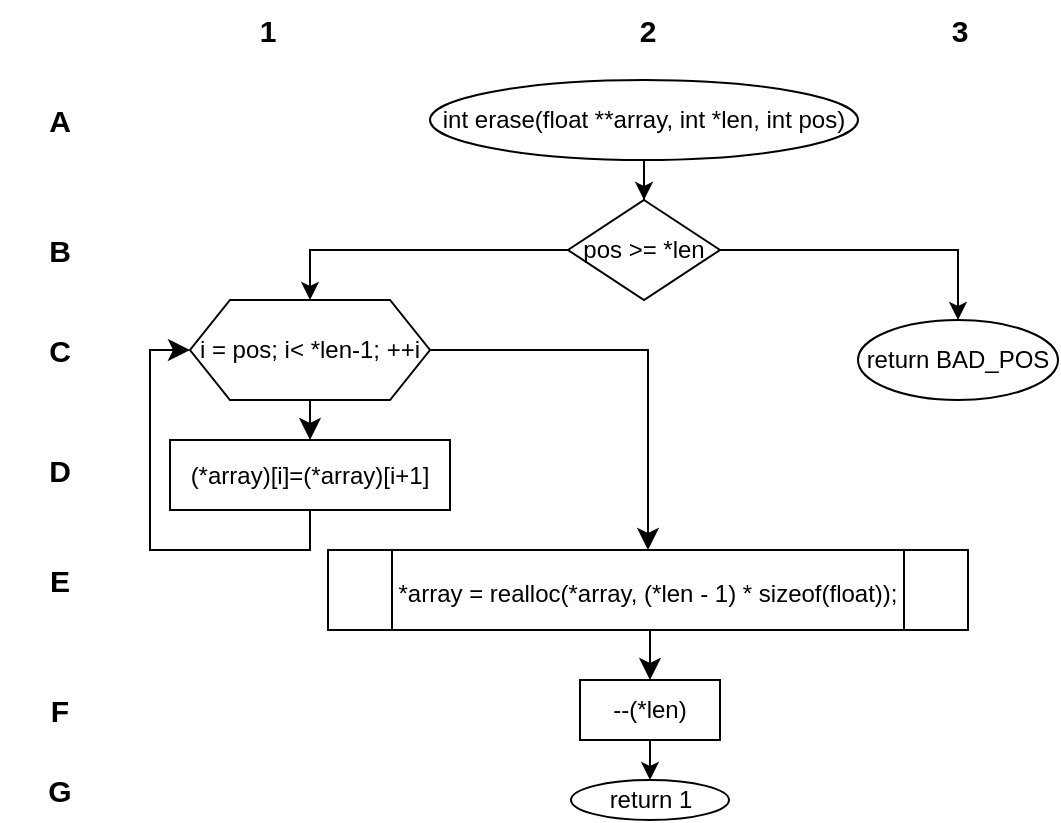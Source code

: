 <mxfile version="22.1.0" type="github" pages="8">
  <diagram id="C5RBs43oDa-KdzZeNtuy" name="erase">
    <mxGraphModel dx="498" dy="643" grid="1" gridSize="10" guides="1" tooltips="1" connect="1" arrows="1" fold="1" page="1" pageScale="1" pageWidth="827" pageHeight="1169" math="0" shadow="0">
      <root>
        <mxCell id="WIyWlLk6GJQsqaUBKTNV-0" />
        <mxCell id="WIyWlLk6GJQsqaUBKTNV-1" parent="WIyWlLk6GJQsqaUBKTNV-0" />
        <mxCell id="sM0wQi_IrtM0gP7HsVci-3" value="" style="edgeStyle=orthogonalEdgeStyle;rounded=0;orthogonalLoop=1;jettySize=auto;html=1;" parent="WIyWlLk6GJQsqaUBKTNV-1" source="sM0wQi_IrtM0gP7HsVci-1" target="sM0wQi_IrtM0gP7HsVci-2" edge="1">
          <mxGeometry relative="1" as="geometry" />
        </mxCell>
        <mxCell id="sM0wQi_IrtM0gP7HsVci-1" value="int erase(float **array, int *len, int pos)" style="ellipse;whiteSpace=wrap;html=1;" parent="WIyWlLk6GJQsqaUBKTNV-1" vertex="1">
          <mxGeometry x="305" y="330" width="214" height="40" as="geometry" />
        </mxCell>
        <mxCell id="sM0wQi_IrtM0gP7HsVci-6" value="" style="edgeStyle=orthogonalEdgeStyle;rounded=0;orthogonalLoop=1;jettySize=auto;html=1;entryX=0.5;entryY=0;entryDx=0;entryDy=0;" parent="WIyWlLk6GJQsqaUBKTNV-1" source="sM0wQi_IrtM0gP7HsVci-2" target="sM0wQi_IrtM0gP7HsVci-4" edge="1">
          <mxGeometry relative="1" as="geometry" />
        </mxCell>
        <mxCell id="sM0wQi_IrtM0gP7HsVci-8" style="edgeStyle=orthogonalEdgeStyle;rounded=0;orthogonalLoop=1;jettySize=auto;html=1;exitX=0;exitY=0.5;exitDx=0;exitDy=0;entryX=0.5;entryY=0;entryDx=0;entryDy=0;" parent="WIyWlLk6GJQsqaUBKTNV-1" source="sM0wQi_IrtM0gP7HsVci-2" target="sM0wQi_IrtM0gP7HsVci-7" edge="1">
          <mxGeometry relative="1" as="geometry">
            <mxPoint x="290" y="500" as="targetPoint" />
          </mxGeometry>
        </mxCell>
        <mxCell id="sM0wQi_IrtM0gP7HsVci-2" value="pos &amp;gt;= *len" style="rhombus;whiteSpace=wrap;html=1;" parent="WIyWlLk6GJQsqaUBKTNV-1" vertex="1">
          <mxGeometry x="374" y="390" width="76" height="50" as="geometry" />
        </mxCell>
        <mxCell id="sM0wQi_IrtM0gP7HsVci-4" value="return BAD_POS" style="ellipse;whiteSpace=wrap;html=1;" parent="WIyWlLk6GJQsqaUBKTNV-1" vertex="1">
          <mxGeometry x="519" y="450" width="100" height="40" as="geometry" />
        </mxCell>
        <mxCell id="krBMWdfh08ZPCvEvxm7l-3" style="edgeStyle=orthogonalEdgeStyle;shape=connector;rounded=0;orthogonalLoop=1;jettySize=auto;html=1;exitX=0.5;exitY=1;exitDx=0;exitDy=0;entryX=0.5;entryY=0;entryDx=0;entryDy=0;labelBackgroundColor=default;strokeColor=default;strokeWidth=1;align=center;verticalAlign=middle;fontFamily=Helvetica;fontSize=3;fontColor=default;endArrow=classic;startSize=8;endSize=8;" edge="1" parent="WIyWlLk6GJQsqaUBKTNV-1" source="sM0wQi_IrtM0gP7HsVci-7" target="sM0wQi_IrtM0gP7HsVci-9">
          <mxGeometry relative="1" as="geometry" />
        </mxCell>
        <mxCell id="krBMWdfh08ZPCvEvxm7l-5" style="edgeStyle=orthogonalEdgeStyle;shape=connector;rounded=0;orthogonalLoop=1;jettySize=auto;html=1;exitX=1;exitY=0.5;exitDx=0;exitDy=0;entryX=0.5;entryY=0;entryDx=0;entryDy=0;labelBackgroundColor=default;strokeColor=default;strokeWidth=1;align=center;verticalAlign=middle;fontFamily=Helvetica;fontSize=3;fontColor=default;endArrow=classic;startSize=8;endSize=8;" edge="1" parent="WIyWlLk6GJQsqaUBKTNV-1" source="sM0wQi_IrtM0gP7HsVci-7" target="g7tMcqFSf0cbPus64_zG-0">
          <mxGeometry relative="1" as="geometry" />
        </mxCell>
        <mxCell id="sM0wQi_IrtM0gP7HsVci-7" value="i = pos; i&amp;lt; *len-1; ++i" style="shape=hexagon;perimeter=hexagonPerimeter2;whiteSpace=wrap;html=1;fixedSize=1;" parent="WIyWlLk6GJQsqaUBKTNV-1" vertex="1">
          <mxGeometry x="185" y="440" width="120" height="50" as="geometry" />
        </mxCell>
        <mxCell id="krBMWdfh08ZPCvEvxm7l-4" style="edgeStyle=orthogonalEdgeStyle;shape=connector;rounded=0;orthogonalLoop=1;jettySize=auto;html=1;exitX=0.5;exitY=1;exitDx=0;exitDy=0;entryX=0;entryY=0.5;entryDx=0;entryDy=0;labelBackgroundColor=default;strokeColor=default;strokeWidth=1;align=center;verticalAlign=middle;fontFamily=Helvetica;fontSize=3;fontColor=default;endArrow=classic;startSize=8;endSize=8;" edge="1" parent="WIyWlLk6GJQsqaUBKTNV-1" source="sM0wQi_IrtM0gP7HsVci-9" target="sM0wQi_IrtM0gP7HsVci-7">
          <mxGeometry relative="1" as="geometry" />
        </mxCell>
        <mxCell id="sM0wQi_IrtM0gP7HsVci-9" value="(*array)[i]=(*array)[i+1]" style="rounded=0;whiteSpace=wrap;html=1;" parent="WIyWlLk6GJQsqaUBKTNV-1" vertex="1">
          <mxGeometry x="175" y="510" width="140" height="35" as="geometry" />
        </mxCell>
        <mxCell id="sM0wQi_IrtM0gP7HsVci-16" style="edgeStyle=orthogonalEdgeStyle;rounded=0;orthogonalLoop=1;jettySize=auto;html=1;exitX=0.5;exitY=1;exitDx=0;exitDy=0;entryX=0.5;entryY=0;entryDx=0;entryDy=0;" parent="WIyWlLk6GJQsqaUBKTNV-1" source="sM0wQi_IrtM0gP7HsVci-13" target="sM0wQi_IrtM0gP7HsVci-15" edge="1">
          <mxGeometry relative="1" as="geometry" />
        </mxCell>
        <mxCell id="sM0wQi_IrtM0gP7HsVci-13" value="--(*len)" style="rounded=0;whiteSpace=wrap;html=1;" parent="WIyWlLk6GJQsqaUBKTNV-1" vertex="1">
          <mxGeometry x="380" y="630" width="70" height="30" as="geometry" />
        </mxCell>
        <mxCell id="sM0wQi_IrtM0gP7HsVci-15" value="return 1" style="ellipse;whiteSpace=wrap;html=1;" parent="WIyWlLk6GJQsqaUBKTNV-1" vertex="1">
          <mxGeometry x="375.5" y="680" width="79" height="20" as="geometry" />
        </mxCell>
        <mxCell id="krBMWdfh08ZPCvEvxm7l-2" style="edgeStyle=orthogonalEdgeStyle;shape=connector;rounded=0;orthogonalLoop=1;jettySize=auto;html=1;exitX=0.5;exitY=1;exitDx=0;exitDy=0;entryX=0.5;entryY=0;entryDx=0;entryDy=0;labelBackgroundColor=default;strokeColor=default;strokeWidth=1;align=center;verticalAlign=middle;fontFamily=Helvetica;fontSize=3;fontColor=default;endArrow=classic;startSize=8;endSize=8;" edge="1" parent="WIyWlLk6GJQsqaUBKTNV-1" source="g7tMcqFSf0cbPus64_zG-0" target="sM0wQi_IrtM0gP7HsVci-13">
          <mxGeometry relative="1" as="geometry" />
        </mxCell>
        <mxCell id="g7tMcqFSf0cbPus64_zG-0" value="&lt;font style=&quot;font-size: 12px;&quot;&gt;*array = realloc(*array, (*len - 1) * sizeof(float));&lt;/font&gt;" style="shape=process;whiteSpace=wrap;html=1;backgroundOutline=1;fontSize=16;" vertex="1" parent="WIyWlLk6GJQsqaUBKTNV-1">
          <mxGeometry x="254" y="565" width="320" height="40" as="geometry" />
        </mxCell>
        <mxCell id="krBMWdfh08ZPCvEvxm7l-6" value="&lt;font style=&quot;font-size: 15px;&quot;&gt;&lt;b&gt;A&lt;/b&gt;&lt;/font&gt;" style="text;html=1;strokeColor=none;fillColor=none;align=center;verticalAlign=middle;whiteSpace=wrap;rounded=0;fontSize=3;fontFamily=Helvetica;fontColor=default;" vertex="1" parent="WIyWlLk6GJQsqaUBKTNV-1">
          <mxGeometry x="90" y="335" width="60" height="30" as="geometry" />
        </mxCell>
        <mxCell id="krBMWdfh08ZPCvEvxm7l-8" value="&lt;font style=&quot;font-size: 15px;&quot;&gt;&lt;b&gt;1&lt;/b&gt;&lt;/font&gt;" style="text;html=1;strokeColor=none;fillColor=none;align=center;verticalAlign=middle;whiteSpace=wrap;rounded=0;fontSize=3;fontFamily=Helvetica;fontColor=default;" vertex="1" parent="WIyWlLk6GJQsqaUBKTNV-1">
          <mxGeometry x="194" y="290" width="60" height="30" as="geometry" />
        </mxCell>
        <mxCell id="krBMWdfh08ZPCvEvxm7l-9" value="&lt;font style=&quot;font-size: 15px;&quot;&gt;&lt;b&gt;3&lt;/b&gt;&lt;/font&gt;" style="text;html=1;strokeColor=none;fillColor=none;align=center;verticalAlign=middle;whiteSpace=wrap;rounded=0;fontSize=3;fontFamily=Helvetica;fontColor=default;" vertex="1" parent="WIyWlLk6GJQsqaUBKTNV-1">
          <mxGeometry x="540" y="290" width="60" height="30" as="geometry" />
        </mxCell>
        <mxCell id="krBMWdfh08ZPCvEvxm7l-10" value="&lt;font style=&quot;font-size: 15px;&quot;&gt;&lt;b&gt;2&lt;/b&gt;&lt;/font&gt;" style="text;html=1;strokeColor=none;fillColor=none;align=center;verticalAlign=middle;whiteSpace=wrap;rounded=0;fontSize=3;fontFamily=Helvetica;fontColor=default;" vertex="1" parent="WIyWlLk6GJQsqaUBKTNV-1">
          <mxGeometry x="384" y="290" width="60" height="30" as="geometry" />
        </mxCell>
        <mxCell id="krBMWdfh08ZPCvEvxm7l-11" value="&lt;font style=&quot;font-size: 15px;&quot;&gt;&lt;b&gt;D&lt;/b&gt;&lt;/font&gt;" style="text;html=1;strokeColor=none;fillColor=none;align=center;verticalAlign=middle;whiteSpace=wrap;rounded=0;fontSize=3;fontFamily=Helvetica;fontColor=default;" vertex="1" parent="WIyWlLk6GJQsqaUBKTNV-1">
          <mxGeometry x="90" y="510" width="60" height="30" as="geometry" />
        </mxCell>
        <mxCell id="krBMWdfh08ZPCvEvxm7l-12" value="&lt;font style=&quot;font-size: 15px;&quot;&gt;&lt;b&gt;C&lt;/b&gt;&lt;/font&gt;" style="text;html=1;strokeColor=none;fillColor=none;align=center;verticalAlign=middle;whiteSpace=wrap;rounded=0;fontSize=3;fontFamily=Helvetica;fontColor=default;" vertex="1" parent="WIyWlLk6GJQsqaUBKTNV-1">
          <mxGeometry x="90" y="450" width="60" height="30" as="geometry" />
        </mxCell>
        <mxCell id="krBMWdfh08ZPCvEvxm7l-13" value="&lt;font style=&quot;font-size: 15px;&quot;&gt;&lt;b&gt;B&lt;/b&gt;&lt;/font&gt;" style="text;html=1;strokeColor=none;fillColor=none;align=center;verticalAlign=middle;whiteSpace=wrap;rounded=0;fontSize=3;fontFamily=Helvetica;fontColor=default;" vertex="1" parent="WIyWlLk6GJQsqaUBKTNV-1">
          <mxGeometry x="90" y="400" width="60" height="30" as="geometry" />
        </mxCell>
        <mxCell id="krBMWdfh08ZPCvEvxm7l-14" value="&lt;font style=&quot;font-size: 15px;&quot;&gt;&lt;b&gt;F&lt;/b&gt;&lt;/font&gt;" style="text;html=1;strokeColor=none;fillColor=none;align=center;verticalAlign=middle;whiteSpace=wrap;rounded=0;fontSize=3;fontFamily=Helvetica;fontColor=default;" vertex="1" parent="WIyWlLk6GJQsqaUBKTNV-1">
          <mxGeometry x="90" y="630" width="60" height="30" as="geometry" />
        </mxCell>
        <mxCell id="krBMWdfh08ZPCvEvxm7l-15" value="&lt;font style=&quot;font-size: 15px;&quot;&gt;&lt;b&gt;E&lt;/b&gt;&lt;/font&gt;" style="text;html=1;strokeColor=none;fillColor=none;align=center;verticalAlign=middle;whiteSpace=wrap;rounded=0;fontSize=3;fontFamily=Helvetica;fontColor=default;" vertex="1" parent="WIyWlLk6GJQsqaUBKTNV-1">
          <mxGeometry x="90" y="565" width="60" height="30" as="geometry" />
        </mxCell>
        <mxCell id="krBMWdfh08ZPCvEvxm7l-16" value="&lt;font style=&quot;font-size: 15px;&quot;&gt;&lt;b&gt;G&lt;/b&gt;&lt;/font&gt;" style="text;html=1;strokeColor=none;fillColor=none;align=center;verticalAlign=middle;whiteSpace=wrap;rounded=0;fontSize=3;fontFamily=Helvetica;fontColor=default;" vertex="1" parent="WIyWlLk6GJQsqaUBKTNV-1">
          <mxGeometry x="90" y="670" width="60" height="30" as="geometry" />
        </mxCell>
      </root>
    </mxGraphModel>
  </diagram>
  <diagram id="azw_Qv2uRijNaIMGIsH7" name="get_int_part_of_float_after_dot">
    <mxGraphModel dx="498" dy="643" grid="1" gridSize="10" guides="1" tooltips="1" connect="1" arrows="1" fold="1" page="1" pageScale="1" pageWidth="850" pageHeight="1100" math="0" shadow="0">
      <root>
        <mxCell id="0" />
        <mxCell id="1" parent="0" />
        <mxCell id="ThukVESoDSkCc5Y6Qpso-3" style="edgeStyle=orthogonalEdgeStyle;rounded=0;orthogonalLoop=1;jettySize=auto;html=1;exitX=0.5;exitY=1;exitDx=0;exitDy=0;entryX=0.5;entryY=0;entryDx=0;entryDy=0;" parent="1" source="ThukVESoDSkCc5Y6Qpso-1" target="ThukVESoDSkCc5Y6Qpso-2" edge="1">
          <mxGeometry relative="1" as="geometry" />
        </mxCell>
        <mxCell id="ThukVESoDSkCc5Y6Qpso-1" value="int get_int_part_of_float_after_dot(float number)" style="ellipse;whiteSpace=wrap;html=1;" parent="1" vertex="1">
          <mxGeometry x="170" y="100" width="120" height="80" as="geometry" />
        </mxCell>
        <mxCell id="ThukVESoDSkCc5Y6Qpso-5" style="edgeStyle=orthogonalEdgeStyle;rounded=0;orthogonalLoop=1;jettySize=auto;html=1;exitX=0.5;exitY=1;exitDx=0;exitDy=0;entryX=0.5;entryY=0;entryDx=0;entryDy=0;" parent="1" source="ThukVESoDSkCc5Y6Qpso-2" target="ThukVESoDSkCc5Y6Qpso-4" edge="1">
          <mxGeometry relative="1" as="geometry" />
        </mxCell>
        <mxCell id="ThukVESoDSkCc5Y6Qpso-2" value="accuracy=1" style="rounded=0;whiteSpace=wrap;html=1;" parent="1" vertex="1">
          <mxGeometry x="170" y="200" width="120" height="60" as="geometry" />
        </mxCell>
        <mxCell id="ThukVESoDSkCc5Y6Qpso-7" style="edgeStyle=orthogonalEdgeStyle;rounded=0;orthogonalLoop=1;jettySize=auto;html=1;exitX=0.5;exitY=1;exitDx=0;exitDy=0;entryX=0.5;entryY=0;entryDx=0;entryDy=0;" parent="1" source="ThukVESoDSkCc5Y6Qpso-4" target="ThukVESoDSkCc5Y6Qpso-6" edge="1">
          <mxGeometry relative="1" as="geometry" />
        </mxCell>
        <mxCell id="ThukVESoDSkCc5Y6Qpso-10" style="edgeStyle=orthogonalEdgeStyle;rounded=0;orthogonalLoop=1;jettySize=auto;html=1;exitX=1;exitY=0.5;exitDx=0;exitDy=0;entryX=0.5;entryY=0;entryDx=0;entryDy=0;" parent="1" source="ThukVESoDSkCc5Y6Qpso-4" target="ThukVESoDSkCc5Y6Qpso-9" edge="1">
          <mxGeometry relative="1" as="geometry">
            <Array as="points">
              <mxPoint x="310" y="320" />
              <mxPoint x="310" y="470" />
              <mxPoint x="230" y="470" />
            </Array>
          </mxGeometry>
        </mxCell>
        <mxCell id="ThukVESoDSkCc5Y6Qpso-4" value="i=0; i&amp;lt;ACCURACY; ++i" style="shape=hexagon;perimeter=hexagonPerimeter2;whiteSpace=wrap;html=1;fixedSize=1;" parent="1" vertex="1">
          <mxGeometry x="170" y="280" width="120" height="80" as="geometry" />
        </mxCell>
        <mxCell id="ThukVESoDSkCc5Y6Qpso-8" style="edgeStyle=orthogonalEdgeStyle;rounded=0;orthogonalLoop=1;jettySize=auto;html=1;exitX=0.5;exitY=1;exitDx=0;exitDy=0;entryX=0;entryY=0.5;entryDx=0;entryDy=0;" parent="1" source="ThukVESoDSkCc5Y6Qpso-6" target="ThukVESoDSkCc5Y6Qpso-4" edge="1">
          <mxGeometry relative="1" as="geometry" />
        </mxCell>
        <mxCell id="ThukVESoDSkCc5Y6Qpso-6" value="accuracu *= 10" style="rounded=0;whiteSpace=wrap;html=1;" parent="1" vertex="1">
          <mxGeometry x="170" y="380" width="120" height="60" as="geometry" />
        </mxCell>
        <mxCell id="ThukVESoDSkCc5Y6Qpso-9" value="return (number - (int)number)*accuracy" style="ellipse;whiteSpace=wrap;html=1;" parent="1" vertex="1">
          <mxGeometry x="170" y="490" width="120" height="80" as="geometry" />
        </mxCell>
      </root>
    </mxGraphModel>
  </diagram>
  <diagram id="xgvF-o_NNytcLlJQPF5O" name="insert">
    <mxGraphModel dx="960" dy="623" grid="1" gridSize="10" guides="1" tooltips="1" connect="1" arrows="1" fold="1" page="1" pageScale="1" pageWidth="850" pageHeight="1100" math="0" shadow="0">
      <root>
        <mxCell id="0" />
        <mxCell id="1" parent="0" />
        <mxCell id="tJFqTP55KBjSap0ZsneA-22" style="edgeStyle=none;curved=1;rounded=0;orthogonalLoop=1;jettySize=auto;html=1;exitX=0.5;exitY=1;exitDx=0;exitDy=0;entryX=0.5;entryY=0;entryDx=0;entryDy=0;fontSize=12;startSize=8;endSize=8;strokeColor=none;" edge="1" parent="1" source="tJFqTP55KBjSap0ZsneA-20" target="tJFqTP55KBjSap0ZsneA-21">
          <mxGeometry relative="1" as="geometry" />
        </mxCell>
        <mxCell id="tJFqTP55KBjSap0ZsneA-23" style="edgeStyle=orthogonalEdgeStyle;rounded=0;orthogonalLoop=1;jettySize=auto;html=1;exitX=0.5;exitY=1;exitDx=0;exitDy=0;entryX=0.5;entryY=0;entryDx=0;entryDy=0;fontSize=12;startSize=8;endSize=8;" edge="1" parent="1" source="tJFqTP55KBjSap0ZsneA-20" target="tJFqTP55KBjSap0ZsneA-21">
          <mxGeometry relative="1" as="geometry" />
        </mxCell>
        <mxCell id="tJFqTP55KBjSap0ZsneA-20" value="int insert(float **array, int *len, int pos, float value)" style="ellipse;whiteSpace=wrap;html=1;fontSize=16;" vertex="1" parent="1">
          <mxGeometry x="580" y="20" width="120" height="80" as="geometry" />
        </mxCell>
        <mxCell id="rdnZRyPnuIGnEoF49Dls-3" value="" style="edgeStyle=orthogonalEdgeStyle;shape=connector;rounded=0;orthogonalLoop=1;jettySize=auto;html=1;labelBackgroundColor=default;strokeColor=default;align=center;verticalAlign=middle;fontFamily=Helvetica;fontSize=12;fontColor=default;endArrow=classic;startSize=8;endSize=8;" edge="1" parent="1" source="tJFqTP55KBjSap0ZsneA-21" target="rdnZRyPnuIGnEoF49Dls-1">
          <mxGeometry relative="1" as="geometry" />
        </mxCell>
        <mxCell id="tJFqTP55KBjSap0ZsneA-21" value="float*tmp=realloc(*array, (*len+1)*sizeof(float))" style="shape=process;whiteSpace=wrap;html=1;backgroundOutline=1;fontSize=16;" vertex="1" parent="1">
          <mxGeometry x="520" y="130" width="240" height="70" as="geometry" />
        </mxCell>
        <mxCell id="rdnZRyPnuIGnEoF49Dls-7" style="edgeStyle=orthogonalEdgeStyle;shape=connector;rounded=0;orthogonalLoop=1;jettySize=auto;html=1;exitX=1;exitY=0.5;exitDx=0;exitDy=0;entryX=0.5;entryY=0;entryDx=0;entryDy=0;labelBackgroundColor=default;strokeColor=default;align=center;verticalAlign=middle;fontFamily=Helvetica;fontSize=12;fontColor=default;endArrow=classic;startSize=8;endSize=8;" edge="1" parent="1" source="rdnZRyPnuIGnEoF49Dls-1" target="rdnZRyPnuIGnEoF49Dls-4">
          <mxGeometry relative="1" as="geometry" />
        </mxCell>
        <mxCell id="rdnZRyPnuIGnEoF49Dls-9" style="edgeStyle=orthogonalEdgeStyle;shape=connector;rounded=0;orthogonalLoop=1;jettySize=auto;html=1;exitX=0;exitY=0.5;exitDx=0;exitDy=0;entryX=0.5;entryY=0;entryDx=0;entryDy=0;labelBackgroundColor=default;strokeColor=default;align=center;verticalAlign=middle;fontFamily=Helvetica;fontSize=12;fontColor=default;endArrow=classic;startSize=8;endSize=8;" edge="1" parent="1" source="rdnZRyPnuIGnEoF49Dls-1" target="rdnZRyPnuIGnEoF49Dls-8">
          <mxGeometry relative="1" as="geometry" />
        </mxCell>
        <mxCell id="rdnZRyPnuIGnEoF49Dls-1" value="tmp==NULL" style="rhombus;whiteSpace=wrap;html=1;fontFamily=Helvetica;fontSize=12;fontColor=default;" vertex="1" parent="1">
          <mxGeometry x="600" y="220" width="80" height="80" as="geometry" />
        </mxCell>
        <mxCell id="rdnZRyPnuIGnEoF49Dls-4" value="return BAD_ALLOC" style="ellipse;whiteSpace=wrap;html=1;fontFamily=Helvetica;fontSize=12;fontColor=default;" vertex="1" parent="1">
          <mxGeometry x="665" y="300" width="120" height="80" as="geometry" />
        </mxCell>
        <mxCell id="rdnZRyPnuIGnEoF49Dls-11" value="" style="edgeStyle=orthogonalEdgeStyle;shape=connector;rounded=0;orthogonalLoop=1;jettySize=auto;html=1;labelBackgroundColor=default;strokeColor=default;align=center;verticalAlign=middle;fontFamily=Helvetica;fontSize=12;fontColor=default;endArrow=classic;startSize=8;endSize=8;" edge="1" parent="1" source="rdnZRyPnuIGnEoF49Dls-8" target="rdnZRyPnuIGnEoF49Dls-10">
          <mxGeometry relative="1" as="geometry" />
        </mxCell>
        <mxCell id="rdnZRyPnuIGnEoF49Dls-8" value="*array=tmp" style="rounded=0;whiteSpace=wrap;html=1;fontFamily=Helvetica;fontSize=12;fontColor=default;" vertex="1" parent="1">
          <mxGeometry x="490" y="310" width="120" height="60" as="geometry" />
        </mxCell>
        <mxCell id="rdnZRyPnuIGnEoF49Dls-13" style="edgeStyle=orthogonalEdgeStyle;shape=connector;rounded=0;orthogonalLoop=1;jettySize=auto;html=1;exitX=1;exitY=0.5;exitDx=0;exitDy=0;entryX=0.5;entryY=0;entryDx=0;entryDy=0;labelBackgroundColor=default;strokeColor=default;align=center;verticalAlign=middle;fontFamily=Helvetica;fontSize=12;fontColor=default;endArrow=classic;startSize=8;endSize=8;" edge="1" parent="1" source="rdnZRyPnuIGnEoF49Dls-10" target="rdnZRyPnuIGnEoF49Dls-12">
          <mxGeometry relative="1" as="geometry" />
        </mxCell>
        <mxCell id="rdnZRyPnuIGnEoF49Dls-16" style="edgeStyle=orthogonalEdgeStyle;shape=connector;rounded=0;orthogonalLoop=1;jettySize=auto;html=1;exitX=0;exitY=0.5;exitDx=0;exitDy=0;entryX=0.5;entryY=0;entryDx=0;entryDy=0;labelBackgroundColor=default;strokeColor=default;align=center;verticalAlign=middle;fontFamily=Helvetica;fontSize=12;fontColor=default;endArrow=classic;startSize=8;endSize=8;" edge="1" parent="1" source="rdnZRyPnuIGnEoF49Dls-10" target="rdnZRyPnuIGnEoF49Dls-15">
          <mxGeometry relative="1" as="geometry" />
        </mxCell>
        <mxCell id="rdnZRyPnuIGnEoF49Dls-10" value="pos&amp;gt;= *len" style="rhombus;whiteSpace=wrap;html=1;fontFamily=Helvetica;fontSize=12;fontColor=default;" vertex="1" parent="1">
          <mxGeometry x="510" y="400" width="80" height="80" as="geometry" />
        </mxCell>
        <mxCell id="rdnZRyPnuIGnEoF49Dls-28" style="edgeStyle=orthogonalEdgeStyle;shape=connector;rounded=0;orthogonalLoop=1;jettySize=auto;html=1;exitX=0.5;exitY=1;exitDx=0;exitDy=0;labelBackgroundColor=default;strokeColor=default;align=center;verticalAlign=middle;fontFamily=Helvetica;fontSize=12;fontColor=default;endArrow=classic;startSize=8;endSize=8;" edge="1" parent="1" source="rdnZRyPnuIGnEoF49Dls-12">
          <mxGeometry relative="1" as="geometry">
            <mxPoint x="550" y="810" as="targetPoint" />
          </mxGeometry>
        </mxCell>
        <mxCell id="rdnZRyPnuIGnEoF49Dls-12" value="tmp[*len]=value" style="rounded=0;whiteSpace=wrap;html=1;fontFamily=Helvetica;fontSize=12;fontColor=default;" vertex="1" parent="1">
          <mxGeometry x="580" y="490" width="120" height="60" as="geometry" />
        </mxCell>
        <mxCell id="rdnZRyPnuIGnEoF49Dls-18" value="" style="edgeStyle=orthogonalEdgeStyle;shape=connector;rounded=0;orthogonalLoop=1;jettySize=auto;html=1;labelBackgroundColor=default;strokeColor=default;align=center;verticalAlign=middle;fontFamily=Helvetica;fontSize=12;fontColor=default;endArrow=classic;startSize=8;endSize=8;" edge="1" parent="1" source="rdnZRyPnuIGnEoF49Dls-15" target="rdnZRyPnuIGnEoF49Dls-17">
          <mxGeometry relative="1" as="geometry" />
        </mxCell>
        <mxCell id="rdnZRyPnuIGnEoF49Dls-25" style="edgeStyle=orthogonalEdgeStyle;shape=connector;rounded=0;orthogonalLoop=1;jettySize=auto;html=1;exitX=1;exitY=0.5;exitDx=0;exitDy=0;entryX=0.5;entryY=0;entryDx=0;entryDy=0;labelBackgroundColor=default;strokeColor=default;align=center;verticalAlign=middle;fontFamily=Helvetica;fontSize=12;fontColor=default;endArrow=classic;startSize=8;endSize=8;" edge="1" parent="1" source="rdnZRyPnuIGnEoF49Dls-15" target="rdnZRyPnuIGnEoF49Dls-20">
          <mxGeometry relative="1" as="geometry">
            <Array as="points">
              <mxPoint x="520" y="510" />
              <mxPoint x="520" y="670" />
              <mxPoint x="440" y="670" />
            </Array>
          </mxGeometry>
        </mxCell>
        <mxCell id="rdnZRyPnuIGnEoF49Dls-15" value="i=*len; i&amp;gt;pos; --i" style="shape=hexagon;perimeter=hexagonPerimeter2;whiteSpace=wrap;html=1;fixedSize=1;fontFamily=Helvetica;fontSize=12;fontColor=default;" vertex="1" parent="1">
          <mxGeometry x="380" y="470" width="120" height="80" as="geometry" />
        </mxCell>
        <mxCell id="rdnZRyPnuIGnEoF49Dls-19" style="edgeStyle=orthogonalEdgeStyle;shape=connector;rounded=0;orthogonalLoop=1;jettySize=auto;html=1;exitX=0.5;exitY=1;exitDx=0;exitDy=0;entryX=0;entryY=0.5;entryDx=0;entryDy=0;labelBackgroundColor=default;strokeColor=default;align=center;verticalAlign=middle;fontFamily=Helvetica;fontSize=12;fontColor=default;endArrow=classic;startSize=8;endSize=8;" edge="1" parent="1" source="rdnZRyPnuIGnEoF49Dls-17" target="rdnZRyPnuIGnEoF49Dls-15">
          <mxGeometry relative="1" as="geometry" />
        </mxCell>
        <mxCell id="rdnZRyPnuIGnEoF49Dls-17" value="tmp[i]=tmp[i-1]" style="rounded=0;whiteSpace=wrap;html=1;fontFamily=Helvetica;fontSize=12;fontColor=default;" vertex="1" parent="1">
          <mxGeometry x="380" y="570" width="120" height="60" as="geometry" />
        </mxCell>
        <mxCell id="rdnZRyPnuIGnEoF49Dls-27" style="edgeStyle=orthogonalEdgeStyle;shape=connector;rounded=0;orthogonalLoop=1;jettySize=auto;html=1;exitX=0.5;exitY=1;exitDx=0;exitDy=0;entryX=0.5;entryY=0;entryDx=0;entryDy=0;labelBackgroundColor=default;strokeColor=default;align=center;verticalAlign=middle;fontFamily=Helvetica;fontSize=12;fontColor=default;endArrow=classic;startSize=8;endSize=8;" edge="1" parent="1" source="rdnZRyPnuIGnEoF49Dls-20" target="rdnZRyPnuIGnEoF49Dls-26">
          <mxGeometry relative="1" as="geometry" />
        </mxCell>
        <mxCell id="rdnZRyPnuIGnEoF49Dls-20" value="tmp[pos]=value" style="rounded=0;whiteSpace=wrap;html=1;fontFamily=Helvetica;fontSize=12;fontColor=default;" vertex="1" parent="1">
          <mxGeometry x="380" y="710" width="120" height="60" as="geometry" />
        </mxCell>
        <mxCell id="rdnZRyPnuIGnEoF49Dls-31" style="edgeStyle=orthogonalEdgeStyle;shape=connector;rounded=0;orthogonalLoop=1;jettySize=auto;html=1;exitX=0.5;exitY=1;exitDx=0;exitDy=0;entryX=0.5;entryY=0;entryDx=0;entryDy=0;labelBackgroundColor=default;strokeColor=default;align=center;verticalAlign=middle;fontFamily=Helvetica;fontSize=12;fontColor=default;endArrow=classic;startSize=8;endSize=8;" edge="1" parent="1" source="rdnZRyPnuIGnEoF49Dls-26" target="rdnZRyPnuIGnEoF49Dls-29">
          <mxGeometry relative="1" as="geometry" />
        </mxCell>
        <mxCell id="rdnZRyPnuIGnEoF49Dls-26" value="++(*len)" style="rounded=0;whiteSpace=wrap;html=1;fontFamily=Helvetica;fontSize=12;fontColor=default;" vertex="1" parent="1">
          <mxGeometry x="490" y="810" width="120" height="60" as="geometry" />
        </mxCell>
        <mxCell id="rdnZRyPnuIGnEoF49Dls-29" value="return 1" style="ellipse;whiteSpace=wrap;html=1;fontFamily=Helvetica;fontSize=12;fontColor=default;" vertex="1" parent="1">
          <mxGeometry x="490" y="900" width="120" height="80" as="geometry" />
        </mxCell>
      </root>
    </mxGraphModel>
  </diagram>
  <diagram name="print_array" id="VodGZ1RK7SIjnIqFnMz6">
    <mxGraphModel dx="623" dy="804" grid="1" gridSize="10" guides="1" tooltips="1" connect="1" arrows="1" fold="1" page="1" pageScale="1" pageWidth="850" pageHeight="1100" math="0" shadow="0">
      <root>
        <mxCell id="95DHjzYJK9N37Yg_2TAV-0" />
        <mxCell id="95DHjzYJK9N37Yg_2TAV-1" parent="95DHjzYJK9N37Yg_2TAV-0" />
        <mxCell id="95DHjzYJK9N37Yg_2TAV-21" style="edgeStyle=orthogonalEdgeStyle;shape=connector;rounded=0;orthogonalLoop=1;jettySize=auto;html=1;exitX=0.5;exitY=1;exitDx=0;exitDy=0;entryX=0;entryY=0.5;entryDx=0;entryDy=0;labelBackgroundColor=default;strokeColor=default;align=center;verticalAlign=middle;fontFamily=Helvetica;fontSize=12;fontColor=default;endArrow=classic;startSize=8;endSize=8;" edge="1" parent="95DHjzYJK9N37Yg_2TAV-1" source="95DHjzYJK9N37Yg_2TAV-22">
          <mxGeometry relative="1" as="geometry">
            <mxPoint x="380" y="510" as="targetPoint" />
          </mxGeometry>
        </mxCell>
        <mxCell id="_0jZ5rQTOyVpQ6KfHme7-3" value="" style="edgeStyle=none;curved=1;rounded=0;orthogonalLoop=1;jettySize=auto;html=1;fontSize=12;startSize=8;endSize=8;" edge="1" parent="95DHjzYJK9N37Yg_2TAV-1" source="_0jZ5rQTOyVpQ6KfHme7-0" target="_0jZ5rQTOyVpQ6KfHme7-2">
          <mxGeometry relative="1" as="geometry" />
        </mxCell>
        <mxCell id="_0jZ5rQTOyVpQ6KfHme7-0" value="void print_array(float* array, int len)" style="ellipse;whiteSpace=wrap;html=1;fontSize=16;" vertex="1" parent="95DHjzYJK9N37Yg_2TAV-1">
          <mxGeometry x="390" y="230" width="120" height="80" as="geometry" />
        </mxCell>
        <mxCell id="_0jZ5rQTOyVpQ6KfHme7-6" style="edgeStyle=orthogonalEdgeStyle;shape=connector;rounded=0;orthogonalLoop=1;jettySize=auto;html=1;exitX=1;exitY=0.5;exitDx=0;exitDy=0;entryX=0.5;entryY=0;entryDx=0;entryDy=0;labelBackgroundColor=default;strokeColor=default;align=center;verticalAlign=middle;fontFamily=Helvetica;fontSize=12;fontColor=default;endArrow=classic;startSize=8;endSize=8;" edge="1" parent="95DHjzYJK9N37Yg_2TAV-1" source="_0jZ5rQTOyVpQ6KfHme7-2" target="_0jZ5rQTOyVpQ6KfHme7-7">
          <mxGeometry relative="1" as="geometry">
            <mxPoint x="560" y="440" as="targetPoint" />
          </mxGeometry>
        </mxCell>
        <mxCell id="_0jZ5rQTOyVpQ6KfHme7-2" value="len--" style="rhombus;whiteSpace=wrap;html=1;fontSize=16;" vertex="1" parent="95DHjzYJK9N37Yg_2TAV-1">
          <mxGeometry x="410" y="340" width="80" height="80" as="geometry" />
        </mxCell>
        <mxCell id="_0jZ5rQTOyVpQ6KfHme7-10" style="edgeStyle=orthogonalEdgeStyle;shape=connector;rounded=0;orthogonalLoop=1;jettySize=auto;html=1;exitX=0.5;exitY=1;exitDx=0;exitDy=0;entryX=0.5;entryY=0;entryDx=0;entryDy=0;labelBackgroundColor=default;strokeColor=default;align=center;verticalAlign=middle;fontFamily=Helvetica;fontSize=12;fontColor=default;endArrow=classic;startSize=8;endSize=8;" edge="1" parent="95DHjzYJK9N37Yg_2TAV-1" source="_0jZ5rQTOyVpQ6KfHme7-7" target="_0jZ5rQTOyVpQ6KfHme7-2">
          <mxGeometry relative="1" as="geometry">
            <Array as="points">
              <mxPoint x="450" y="550" />
              <mxPoint x="530" y="550" />
              <mxPoint x="530" y="320" />
              <mxPoint x="450" y="320" />
            </Array>
          </mxGeometry>
        </mxCell>
        <mxCell id="_0jZ5rQTOyVpQ6KfHme7-7" value="вывод *array++" style="shape=parallelogram;perimeter=parallelogramPerimeter;whiteSpace=wrap;html=1;fixedSize=1;fontFamily=Helvetica;fontSize=12;fontColor=default;" vertex="1" parent="95DHjzYJK9N37Yg_2TAV-1">
          <mxGeometry x="390" y="460" width="120" height="60" as="geometry" />
        </mxCell>
      </root>
    </mxGraphModel>
  </diagram>
  <diagram name="input_array" id="H5xJytJ_7seNNGZKTgPZ">
    <mxGraphModel dx="498" dy="643" grid="1" gridSize="10" guides="1" tooltips="1" connect="1" arrows="1" fold="1" page="1" pageScale="1" pageWidth="850" pageHeight="1100" math="0" shadow="0">
      <root>
        <mxCell id="lq05QAg5u5S1LFfan9EI-0" />
        <mxCell id="lq05QAg5u5S1LFfan9EI-1" parent="lq05QAg5u5S1LFfan9EI-0" />
        <mxCell id="lq05QAg5u5S1LFfan9EI-2" style="edgeStyle=orthogonalEdgeStyle;shape=connector;rounded=0;orthogonalLoop=1;jettySize=auto;html=1;exitX=0.5;exitY=1;exitDx=0;exitDy=0;entryX=0;entryY=0.5;entryDx=0;entryDy=0;labelBackgroundColor=default;strokeColor=default;align=center;verticalAlign=middle;fontFamily=Helvetica;fontSize=12;fontColor=default;endArrow=classic;startSize=8;endSize=8;" edge="1" parent="lq05QAg5u5S1LFfan9EI-1">
          <mxGeometry relative="1" as="geometry">
            <mxPoint x="380" y="510" as="targetPoint" />
          </mxGeometry>
        </mxCell>
        <mxCell id="YEYtIxxk2hG-w9dP9J0p-8" value="" style="edgeStyle=orthogonalEdgeStyle;shape=connector;rounded=0;orthogonalLoop=1;jettySize=auto;html=1;labelBackgroundColor=default;strokeColor=default;align=center;verticalAlign=middle;fontFamily=Helvetica;fontSize=12;fontColor=default;endArrow=classic;startSize=8;endSize=8;" edge="1" parent="lq05QAg5u5S1LFfan9EI-1" source="YEYtIxxk2hG-w9dP9J0p-0" target="YEYtIxxk2hG-w9dP9J0p-3">
          <mxGeometry relative="1" as="geometry" />
        </mxCell>
        <mxCell id="YEYtIxxk2hG-w9dP9J0p-0" value="int input_array(ifloat**array,nt len)" style="ellipse;whiteSpace=wrap;html=1;fontFamily=Helvetica;fontSize=12;fontColor=default;" vertex="1" parent="lq05QAg5u5S1LFfan9EI-1">
          <mxGeometry x="410" y="200" width="120" height="80" as="geometry" />
        </mxCell>
        <mxCell id="YEYtIxxk2hG-w9dP9J0p-10" value="" style="edgeStyle=orthogonalEdgeStyle;shape=connector;rounded=0;orthogonalLoop=1;jettySize=auto;html=1;labelBackgroundColor=default;strokeColor=default;align=center;verticalAlign=middle;fontFamily=Helvetica;fontSize=12;fontColor=default;endArrow=classic;startSize=8;endSize=8;" edge="1" parent="lq05QAg5u5S1LFfan9EI-1" source="YEYtIxxk2hG-w9dP9J0p-3" target="YEYtIxxk2hG-w9dP9J0p-9">
          <mxGeometry relative="1" as="geometry" />
        </mxCell>
        <mxCell id="YEYtIxxk2hG-w9dP9J0p-3" value="float *ptr = realloc(*array, len * sizeof(float))" style="shape=process;whiteSpace=wrap;html=1;backgroundOutline=1;fontFamily=Helvetica;fontSize=12;fontColor=default;" vertex="1" parent="lq05QAg5u5S1LFfan9EI-1">
          <mxGeometry x="410" y="320" width="120" height="60" as="geometry" />
        </mxCell>
        <mxCell id="YEYtIxxk2hG-w9dP9J0p-12" style="edgeStyle=orthogonalEdgeStyle;shape=connector;rounded=0;orthogonalLoop=1;jettySize=auto;html=1;exitX=1;exitY=0.5;exitDx=0;exitDy=0;entryX=0.5;entryY=0;entryDx=0;entryDy=0;labelBackgroundColor=default;strokeColor=default;align=center;verticalAlign=middle;fontFamily=Helvetica;fontSize=12;fontColor=default;endArrow=classic;startSize=8;endSize=8;" edge="1" parent="lq05QAg5u5S1LFfan9EI-1" source="YEYtIxxk2hG-w9dP9J0p-9" target="YEYtIxxk2hG-w9dP9J0p-11">
          <mxGeometry relative="1" as="geometry" />
        </mxCell>
        <mxCell id="YEYtIxxk2hG-w9dP9J0p-9" value="ptr==NULL" style="rhombus;whiteSpace=wrap;html=1;fontFamily=Helvetica;fontSize=12;fontColor=default;" vertex="1" parent="lq05QAg5u5S1LFfan9EI-1">
          <mxGeometry x="430" y="420" width="80" height="80" as="geometry" />
        </mxCell>
        <mxCell id="YEYtIxxk2hG-w9dP9J0p-11" value="return BAD_ALLOC" style="ellipse;whiteSpace=wrap;html=1;fontFamily=Helvetica;fontSize=12;fontColor=default;" vertex="1" parent="lq05QAg5u5S1LFfan9EI-1">
          <mxGeometry x="510" y="500" width="120" height="80" as="geometry" />
        </mxCell>
        <mxCell id="YEYtIxxk2hG-w9dP9J0p-20" value="" style="edgeStyle=orthogonalEdgeStyle;shape=connector;rounded=0;orthogonalLoop=1;jettySize=auto;html=1;labelBackgroundColor=default;strokeColor=default;align=center;verticalAlign=middle;fontFamily=Helvetica;fontSize=12;fontColor=default;endArrow=classic;startSize=8;endSize=8;" edge="1" parent="lq05QAg5u5S1LFfan9EI-1" target="YEYtIxxk2hG-w9dP9J0p-19">
          <mxGeometry relative="1" as="geometry">
            <mxPoint x="385" y="670" as="sourcePoint" />
          </mxGeometry>
        </mxCell>
        <mxCell id="6Du1mU2GPa7yZo-NpSSE-4" style="edgeStyle=orthogonalEdgeStyle;shape=connector;rounded=0;orthogonalLoop=1;jettySize=auto;html=1;exitX=1;exitY=0.5;exitDx=0;exitDy=0;entryX=0.5;entryY=0;entryDx=0;entryDy=0;labelBackgroundColor=default;strokeColor=default;strokeWidth=1;align=center;verticalAlign=middle;fontFamily=Helvetica;fontSize=3;fontColor=default;endArrow=classic;startSize=8;endSize=1;" edge="1" parent="lq05QAg5u5S1LFfan9EI-1" source="YEYtIxxk2hG-w9dP9J0p-13" target="YEYtIxxk2hG-w9dP9J0p-29">
          <mxGeometry relative="1" as="geometry" />
        </mxCell>
        <mxCell id="YEYtIxxk2hG-w9dP9J0p-13" value="i=0; i&amp;lt;len; ++i" style="shape=hexagon;perimeter=hexagonPerimeter2;whiteSpace=wrap;html=1;fixedSize=1;fontFamily=Helvetica;fontSize=12;fontColor=default;" vertex="1" parent="lq05QAg5u5S1LFfan9EI-1">
          <mxGeometry x="325" y="590" width="120" height="80" as="geometry" />
        </mxCell>
        <mxCell id="YEYtIxxk2hG-w9dP9J0p-22" value="" style="edgeStyle=orthogonalEdgeStyle;shape=connector;rounded=0;orthogonalLoop=1;jettySize=auto;html=1;labelBackgroundColor=default;strokeColor=default;align=center;verticalAlign=middle;fontFamily=Helvetica;fontSize=12;fontColor=default;endArrow=classic;startSize=8;endSize=8;" edge="1" parent="lq05QAg5u5S1LFfan9EI-1" source="YEYtIxxk2hG-w9dP9J0p-19" target="YEYtIxxk2hG-w9dP9J0p-21">
          <mxGeometry relative="1" as="geometry" />
        </mxCell>
        <mxCell id="YEYtIxxk2hG-w9dP9J0p-19" value="Введите элемент массива" style="shape=parallelogram;perimeter=parallelogramPerimeter;whiteSpace=wrap;html=1;fixedSize=1;fontFamily=Helvetica;fontSize=12;fontColor=default;" vertex="1" parent="lq05QAg5u5S1LFfan9EI-1">
          <mxGeometry x="325" y="700" width="120" height="60" as="geometry" />
        </mxCell>
        <mxCell id="YEYtIxxk2hG-w9dP9J0p-24" style="edgeStyle=orthogonalEdgeStyle;shape=connector;rounded=0;orthogonalLoop=1;jettySize=auto;html=1;exitX=1;exitY=0.5;exitDx=0;exitDy=0;entryX=0.5;entryY=0;entryDx=0;entryDy=0;labelBackgroundColor=default;strokeColor=default;align=center;verticalAlign=middle;fontFamily=Helvetica;fontSize=12;fontColor=default;endArrow=classic;startSize=8;endSize=8;" edge="1" parent="lq05QAg5u5S1LFfan9EI-1" source="YEYtIxxk2hG-w9dP9J0p-21" target="YEYtIxxk2hG-w9dP9J0p-23">
          <mxGeometry relative="1" as="geometry" />
        </mxCell>
        <mxCell id="6Du1mU2GPa7yZo-NpSSE-3" style="edgeStyle=orthogonalEdgeStyle;shape=connector;rounded=0;orthogonalLoop=1;jettySize=auto;html=1;exitX=0;exitY=0.5;exitDx=0;exitDy=0;entryX=0;entryY=0.5;entryDx=0;entryDy=0;labelBackgroundColor=default;strokeColor=default;strokeWidth=1;align=center;verticalAlign=middle;fontFamily=Helvetica;fontSize=3;fontColor=default;endArrow=classic;startSize=8;endSize=1;" edge="1" parent="lq05QAg5u5S1LFfan9EI-1" source="YEYtIxxk2hG-w9dP9J0p-21" target="YEYtIxxk2hG-w9dP9J0p-13">
          <mxGeometry relative="1" as="geometry" />
        </mxCell>
        <mxCell id="YEYtIxxk2hG-w9dP9J0p-21" value="get_number(&quot;%f&quot;, (ptr+i))==EOF" style="rhombus;whiteSpace=wrap;html=1;fontFamily=Helvetica;fontSize=12;fontColor=default;" vertex="1" parent="lq05QAg5u5S1LFfan9EI-1">
          <mxGeometry x="345" y="780" width="80" height="80" as="geometry" />
        </mxCell>
        <mxCell id="YEYtIxxk2hG-w9dP9J0p-26" value="" style="edgeStyle=orthogonalEdgeStyle;shape=connector;rounded=0;orthogonalLoop=1;jettySize=auto;html=1;labelBackgroundColor=default;strokeColor=default;align=center;verticalAlign=middle;fontFamily=Helvetica;fontSize=12;fontColor=default;endArrow=classic;startSize=8;endSize=8;" edge="1" parent="lq05QAg5u5S1LFfan9EI-1" source="YEYtIxxk2hG-w9dP9J0p-23" target="YEYtIxxk2hG-w9dP9J0p-25">
          <mxGeometry relative="1" as="geometry" />
        </mxCell>
        <mxCell id="YEYtIxxk2hG-w9dP9J0p-23" value="free(ptr)" style="rounded=0;whiteSpace=wrap;html=1;fontFamily=Helvetica;fontSize=12;fontColor=default;" vertex="1" parent="lq05QAg5u5S1LFfan9EI-1">
          <mxGeometry x="415" y="870" width="120" height="60" as="geometry" />
        </mxCell>
        <mxCell id="YEYtIxxk2hG-w9dP9J0p-25" value="return EOF" style="ellipse;whiteSpace=wrap;html=1;fontFamily=Helvetica;fontSize=12;fontColor=default;" vertex="1" parent="lq05QAg5u5S1LFfan9EI-1">
          <mxGeometry x="415" y="960" width="120" height="80" as="geometry" />
        </mxCell>
        <mxCell id="YEYtIxxk2hG-w9dP9J0p-29" value="return OK" style="ellipse;whiteSpace=wrap;html=1;fontFamily=Helvetica;fontSize=12;fontColor=default;" vertex="1" parent="lq05QAg5u5S1LFfan9EI-1">
          <mxGeometry x="515" y="700" width="120" height="80" as="geometry" />
        </mxCell>
        <mxCell id="6Du1mU2GPa7yZo-NpSSE-1" value="" style="edgeStyle=orthogonalEdgeStyle;shape=connector;rounded=0;orthogonalLoop=1;jettySize=auto;html=1;exitX=0;exitY=0.5;exitDx=0;exitDy=0;entryX=0.5;entryY=0;entryDx=0;entryDy=0;labelBackgroundColor=default;strokeColor=default;align=center;verticalAlign=middle;fontFamily=Helvetica;fontSize=12;fontColor=default;endArrow=classic;startSize=8;endSize=8;" edge="1" parent="lq05QAg5u5S1LFfan9EI-1" source="YEYtIxxk2hG-w9dP9J0p-9" target="6Du1mU2GPa7yZo-NpSSE-0">
          <mxGeometry relative="1" as="geometry">
            <mxPoint x="430" y="460" as="sourcePoint" />
            <mxPoint x="385" y="590" as="targetPoint" />
          </mxGeometry>
        </mxCell>
        <mxCell id="6Du1mU2GPa7yZo-NpSSE-2" style="edgeStyle=orthogonalEdgeStyle;shape=connector;rounded=0;orthogonalLoop=1;jettySize=auto;html=1;exitX=0.5;exitY=1;exitDx=0;exitDy=0;entryX=0.5;entryY=0;entryDx=0;entryDy=0;labelBackgroundColor=default;strokeColor=default;strokeWidth=1;align=center;verticalAlign=middle;fontFamily=Helvetica;fontSize=3;fontColor=default;endArrow=classic;startSize=8;endSize=1;" edge="1" parent="lq05QAg5u5S1LFfan9EI-1" source="6Du1mU2GPa7yZo-NpSSE-0" target="YEYtIxxk2hG-w9dP9J0p-13">
          <mxGeometry relative="1" as="geometry" />
        </mxCell>
        <mxCell id="6Du1mU2GPa7yZo-NpSSE-0" value="&lt;font style=&quot;font-size: 12px;&quot;&gt;*array=ptr&lt;/font&gt;" style="rounded=0;whiteSpace=wrap;html=1;fontFamily=Helvetica;fontSize=3;fontColor=default;" vertex="1" parent="lq05QAg5u5S1LFfan9EI-1">
          <mxGeometry x="325" y="500" width="120" height="60" as="geometry" />
        </mxCell>
      </root>
    </mxGraphModel>
  </diagram>
  <diagram name="get_number" id="2My0f3TTbScGMJu2jdg0">
    <mxGraphModel dx="498" dy="643" grid="1" gridSize="10" guides="1" tooltips="1" connect="1" arrows="1" fold="1" page="1" pageScale="1" pageWidth="850" pageHeight="1100" math="0" shadow="0">
      <root>
        <mxCell id="riwW4kijPn3WDrWEi6VW-0" />
        <mxCell id="riwW4kijPn3WDrWEi6VW-1" parent="riwW4kijPn3WDrWEi6VW-0" />
        <mxCell id="riwW4kijPn3WDrWEi6VW-2" style="edgeStyle=orthogonalEdgeStyle;shape=connector;rounded=0;orthogonalLoop=1;jettySize=auto;html=1;exitX=0.5;exitY=1;exitDx=0;exitDy=0;entryX=0;entryY=0.5;entryDx=0;entryDy=0;labelBackgroundColor=default;strokeColor=default;align=center;verticalAlign=middle;fontFamily=Helvetica;fontSize=12;fontColor=default;endArrow=classic;startSize=8;endSize=8;" edge="1" parent="riwW4kijPn3WDrWEi6VW-1">
          <mxGeometry relative="1" as="geometry">
            <mxPoint x="380" y="510" as="targetPoint" />
          </mxGeometry>
        </mxCell>
        <mxCell id="i0OwrJiiFS3UTC32slwz-3" style="edgeStyle=orthogonalEdgeStyle;shape=connector;rounded=0;orthogonalLoop=1;jettySize=auto;html=1;exitX=0.5;exitY=1;exitDx=0;exitDy=0;entryX=0.5;entryY=0;entryDx=0;entryDy=0;labelBackgroundColor=default;strokeColor=default;align=center;verticalAlign=middle;fontFamily=Helvetica;fontSize=12;fontColor=default;endArrow=classic;startSize=8;endSize=8;" edge="1" parent="riwW4kijPn3WDrWEi6VW-1" source="i0OwrJiiFS3UTC32slwz-0" target="i0OwrJiiFS3UTC32slwz-1">
          <mxGeometry relative="1" as="geometry" />
        </mxCell>
        <mxCell id="i0OwrJiiFS3UTC32slwz-0" value="int get_number(const char *format, void * number)" style="ellipse;whiteSpace=wrap;html=1;fontFamily=Helvetica;fontSize=12;fontColor=default;" vertex="1" parent="riwW4kijPn3WDrWEi6VW-1">
          <mxGeometry x="360" y="470" width="120" height="80" as="geometry" />
        </mxCell>
        <mxCell id="i0OwrJiiFS3UTC32slwz-5" value="" style="edgeStyle=orthogonalEdgeStyle;shape=connector;rounded=0;orthogonalLoop=1;jettySize=auto;html=1;labelBackgroundColor=default;strokeColor=default;align=center;verticalAlign=middle;fontFamily=Helvetica;fontSize=12;fontColor=default;endArrow=classic;startSize=8;endSize=8;" edge="1" parent="riwW4kijPn3WDrWEi6VW-1" source="i0OwrJiiFS3UTC32slwz-1" target="i0OwrJiiFS3UTC32slwz-4">
          <mxGeometry relative="1" as="geometry" />
        </mxCell>
        <mxCell id="i0OwrJiiFS3UTC32slwz-1" value="call_back" style="rounded=0;whiteSpace=wrap;html=1;fontFamily=Helvetica;fontSize=12;fontColor=default;" vertex="1" parent="riwW4kijPn3WDrWEi6VW-1">
          <mxGeometry x="360" y="570" width="120" height="60" as="geometry" />
        </mxCell>
        <mxCell id="i0OwrJiiFS3UTC32slwz-7" style="edgeStyle=orthogonalEdgeStyle;shape=connector;rounded=0;orthogonalLoop=1;jettySize=auto;html=1;exitX=1;exitY=0.5;exitDx=0;exitDy=0;entryX=0.5;entryY=0;entryDx=0;entryDy=0;labelBackgroundColor=default;strokeColor=default;align=center;verticalAlign=middle;fontFamily=Helvetica;fontSize=12;fontColor=default;endArrow=classic;startSize=8;endSize=8;" edge="1" parent="riwW4kijPn3WDrWEi6VW-1" source="i0OwrJiiFS3UTC32slwz-4" target="i0OwrJiiFS3UTC32slwz-6">
          <mxGeometry relative="1" as="geometry" />
        </mxCell>
        <mxCell id="i0OwrJiiFS3UTC32slwz-12" style="edgeStyle=orthogonalEdgeStyle;shape=connector;rounded=0;orthogonalLoop=1;jettySize=auto;html=1;exitX=0;exitY=0.5;exitDx=0;exitDy=0;entryX=0.5;entryY=0;entryDx=0;entryDy=0;labelBackgroundColor=default;strokeColor=default;align=center;verticalAlign=middle;fontFamily=Helvetica;fontSize=12;fontColor=default;endArrow=classic;startSize=8;endSize=8;" edge="1" parent="riwW4kijPn3WDrWEi6VW-1" source="i0OwrJiiFS3UTC32slwz-4" target="i0OwrJiiFS3UTC32slwz-11">
          <mxGeometry relative="1" as="geometry" />
        </mxCell>
        <mxCell id="i0OwrJiiFS3UTC32slwz-4" value="!(call_back=scanf(format,number))" style="rhombus;whiteSpace=wrap;html=1;fontFamily=Helvetica;fontSize=12;fontColor=default;" vertex="1" parent="riwW4kijPn3WDrWEi6VW-1">
          <mxGeometry x="380" y="670" width="80" height="80" as="geometry" />
        </mxCell>
        <mxCell id="i0OwrJiiFS3UTC32slwz-9" value="" style="edgeStyle=orthogonalEdgeStyle;shape=connector;rounded=0;orthogonalLoop=1;jettySize=auto;html=1;labelBackgroundColor=default;strokeColor=default;align=center;verticalAlign=middle;fontFamily=Helvetica;fontSize=12;fontColor=default;endArrow=classic;startSize=8;endSize=8;" edge="1" parent="riwW4kijPn3WDrWEi6VW-1" source="i0OwrJiiFS3UTC32slwz-6" target="i0OwrJiiFS3UTC32slwz-8">
          <mxGeometry relative="1" as="geometry" />
        </mxCell>
        <mxCell id="i0OwrJiiFS3UTC32slwz-6" value="scanf(&quot;%*[^\n]&quot;)" style="shape=process;whiteSpace=wrap;html=1;backgroundOutline=1;fontFamily=Helvetica;fontSize=12;fontColor=default;" vertex="1" parent="riwW4kijPn3WDrWEi6VW-1">
          <mxGeometry x="450" y="760" width="120" height="60" as="geometry" />
        </mxCell>
        <mxCell id="i0OwrJiiFS3UTC32slwz-10" style="edgeStyle=orthogonalEdgeStyle;shape=connector;rounded=0;orthogonalLoop=1;jettySize=auto;html=1;exitX=0.5;exitY=1;exitDx=0;exitDy=0;entryX=0.5;entryY=0;entryDx=0;entryDy=0;labelBackgroundColor=default;strokeColor=default;align=center;verticalAlign=middle;fontFamily=Helvetica;fontSize=12;fontColor=default;endArrow=classic;startSize=8;endSize=8;" edge="1" parent="riwW4kijPn3WDrWEi6VW-1" source="i0OwrJiiFS3UTC32slwz-8" target="i0OwrJiiFS3UTC32slwz-4">
          <mxGeometry relative="1" as="geometry">
            <Array as="points">
              <mxPoint x="510" y="930" />
              <mxPoint x="590" y="930" />
              <mxPoint x="590" y="650" />
              <mxPoint x="420" y="650" />
            </Array>
          </mxGeometry>
        </mxCell>
        <mxCell id="i0OwrJiiFS3UTC32slwz-8" value="Некорректный ввод" style="shape=parallelogram;perimeter=parallelogramPerimeter;whiteSpace=wrap;html=1;fixedSize=1;fontFamily=Helvetica;fontSize=12;fontColor=default;" vertex="1" parent="riwW4kijPn3WDrWEi6VW-1">
          <mxGeometry x="450" y="850" width="120" height="60" as="geometry" />
        </mxCell>
        <mxCell id="i0OwrJiiFS3UTC32slwz-11" value="return call_back" style="ellipse;whiteSpace=wrap;html=1;fontFamily=Helvetica;fontSize=12;fontColor=default;" vertex="1" parent="riwW4kijPn3WDrWEi6VW-1">
          <mxGeometry x="270" y="750" width="120" height="80" as="geometry" />
        </mxCell>
      </root>
    </mxGraphModel>
  </diagram>
  <diagram name="get_number_int" id="_usgMv--J2HRe2PfZe_i">
    <mxGraphModel dx="498" dy="643" grid="1" gridSize="10" guides="1" tooltips="1" connect="1" arrows="1" fold="1" page="1" pageScale="1" pageWidth="850" pageHeight="1100" math="0" shadow="0">
      <root>
        <mxCell id="JQt6wjVIjWwp8rOKaCkG-0" />
        <mxCell id="JQt6wjVIjWwp8rOKaCkG-1" parent="JQt6wjVIjWwp8rOKaCkG-0" />
        <mxCell id="JQt6wjVIjWwp8rOKaCkG-2" style="edgeStyle=orthogonalEdgeStyle;shape=connector;rounded=0;orthogonalLoop=1;jettySize=auto;html=1;exitX=0.5;exitY=1;exitDx=0;exitDy=0;entryX=0;entryY=0.5;entryDx=0;entryDy=0;labelBackgroundColor=default;strokeColor=default;align=center;verticalAlign=middle;fontFamily=Helvetica;fontSize=12;fontColor=default;endArrow=classic;startSize=8;endSize=8;" edge="1" parent="JQt6wjVIjWwp8rOKaCkG-1">
          <mxGeometry relative="1" as="geometry">
            <mxPoint x="380" y="510" as="targetPoint" />
          </mxGeometry>
        </mxCell>
        <mxCell id="JQt6wjVIjWwp8rOKaCkG-3" style="edgeStyle=orthogonalEdgeStyle;shape=connector;rounded=0;orthogonalLoop=1;jettySize=auto;html=1;exitX=0.5;exitY=1;exitDx=0;exitDy=0;entryX=0.5;entryY=0;entryDx=0;entryDy=0;labelBackgroundColor=default;strokeColor=default;align=center;verticalAlign=middle;fontFamily=Helvetica;fontSize=12;fontColor=default;endArrow=classic;startSize=8;endSize=8;" edge="1" parent="JQt6wjVIjWwp8rOKaCkG-1" source="JQt6wjVIjWwp8rOKaCkG-4" target="JQt6wjVIjWwp8rOKaCkG-6">
          <mxGeometry relative="1" as="geometry" />
        </mxCell>
        <mxCell id="JQt6wjVIjWwp8rOKaCkG-4" value="int get_number_int(int * number)" style="ellipse;whiteSpace=wrap;html=1;fontFamily=Helvetica;fontSize=12;fontColor=default;" vertex="1" parent="JQt6wjVIjWwp8rOKaCkG-1">
          <mxGeometry x="360" y="470" width="120" height="80" as="geometry" />
        </mxCell>
        <mxCell id="JQt6wjVIjWwp8rOKaCkG-5" value="" style="edgeStyle=orthogonalEdgeStyle;shape=connector;rounded=0;orthogonalLoop=1;jettySize=auto;html=1;labelBackgroundColor=default;strokeColor=default;align=center;verticalAlign=middle;fontFamily=Helvetica;fontSize=12;fontColor=default;endArrow=classic;startSize=8;endSize=8;" edge="1" parent="JQt6wjVIjWwp8rOKaCkG-1" source="JQt6wjVIjWwp8rOKaCkG-6" target="JQt6wjVIjWwp8rOKaCkG-9">
          <mxGeometry relative="1" as="geometry" />
        </mxCell>
        <mxCell id="JQt6wjVIjWwp8rOKaCkG-6" value="call_back&lt;br&gt;*number=0" style="rounded=0;whiteSpace=wrap;html=1;fontFamily=Helvetica;fontSize=12;fontColor=default;" vertex="1" parent="JQt6wjVIjWwp8rOKaCkG-1">
          <mxGeometry x="360" y="570" width="120" height="60" as="geometry" />
        </mxCell>
        <mxCell id="JQt6wjVIjWwp8rOKaCkG-7" style="edgeStyle=orthogonalEdgeStyle;shape=connector;rounded=0;orthogonalLoop=1;jettySize=auto;html=1;exitX=1;exitY=0.5;exitDx=0;exitDy=0;entryX=0.5;entryY=0;entryDx=0;entryDy=0;labelBackgroundColor=default;strokeColor=default;align=center;verticalAlign=middle;fontFamily=Helvetica;fontSize=12;fontColor=default;endArrow=classic;startSize=8;endSize=8;" edge="1" parent="JQt6wjVIjWwp8rOKaCkG-1" source="JQt6wjVIjWwp8rOKaCkG-9" target="JQt6wjVIjWwp8rOKaCkG-11">
          <mxGeometry relative="1" as="geometry" />
        </mxCell>
        <mxCell id="JQt6wjVIjWwp8rOKaCkG-8" style="edgeStyle=orthogonalEdgeStyle;shape=connector;rounded=0;orthogonalLoop=1;jettySize=auto;html=1;exitX=0;exitY=0.5;exitDx=0;exitDy=0;entryX=0.5;entryY=0;entryDx=0;entryDy=0;labelBackgroundColor=default;strokeColor=default;align=center;verticalAlign=middle;fontFamily=Helvetica;fontSize=12;fontColor=default;endArrow=classic;startSize=8;endSize=8;" edge="1" parent="JQt6wjVIjWwp8rOKaCkG-1" source="JQt6wjVIjWwp8rOKaCkG-9" target="JQt6wjVIjWwp8rOKaCkG-14">
          <mxGeometry relative="1" as="geometry" />
        </mxCell>
        <mxCell id="JQt6wjVIjWwp8rOKaCkG-9" value="!(call_back=scanf(&quot;%d&quot;,number))&amp;nbsp; || *number&amp;lt;0" style="rhombus;whiteSpace=wrap;html=1;fontFamily=Helvetica;fontSize=12;fontColor=default;" vertex="1" parent="JQt6wjVIjWwp8rOKaCkG-1">
          <mxGeometry x="380" y="670" width="80" height="80" as="geometry" />
        </mxCell>
        <mxCell id="JQt6wjVIjWwp8rOKaCkG-10" value="" style="edgeStyle=orthogonalEdgeStyle;shape=connector;rounded=0;orthogonalLoop=1;jettySize=auto;html=1;labelBackgroundColor=default;strokeColor=default;align=center;verticalAlign=middle;fontFamily=Helvetica;fontSize=12;fontColor=default;endArrow=classic;startSize=8;endSize=8;" edge="1" parent="JQt6wjVIjWwp8rOKaCkG-1" source="JQt6wjVIjWwp8rOKaCkG-11" target="JQt6wjVIjWwp8rOKaCkG-13">
          <mxGeometry relative="1" as="geometry" />
        </mxCell>
        <mxCell id="JQt6wjVIjWwp8rOKaCkG-11" value="scanf(&quot;%*[^\n]&quot;)" style="shape=process;whiteSpace=wrap;html=1;backgroundOutline=1;fontFamily=Helvetica;fontSize=12;fontColor=default;" vertex="1" parent="JQt6wjVIjWwp8rOKaCkG-1">
          <mxGeometry x="450" y="760" width="120" height="60" as="geometry" />
        </mxCell>
        <mxCell id="JQt6wjVIjWwp8rOKaCkG-12" style="edgeStyle=orthogonalEdgeStyle;shape=connector;rounded=0;orthogonalLoop=1;jettySize=auto;html=1;exitX=0.5;exitY=1;exitDx=0;exitDy=0;entryX=0.5;entryY=0;entryDx=0;entryDy=0;labelBackgroundColor=default;strokeColor=default;align=center;verticalAlign=middle;fontFamily=Helvetica;fontSize=12;fontColor=default;endArrow=classic;startSize=8;endSize=8;" edge="1" parent="JQt6wjVIjWwp8rOKaCkG-1" source="JQt6wjVIjWwp8rOKaCkG-13" target="JQt6wjVIjWwp8rOKaCkG-9">
          <mxGeometry relative="1" as="geometry">
            <Array as="points">
              <mxPoint x="510" y="930" />
              <mxPoint x="590" y="930" />
              <mxPoint x="590" y="650" />
              <mxPoint x="420" y="650" />
            </Array>
          </mxGeometry>
        </mxCell>
        <mxCell id="JQt6wjVIjWwp8rOKaCkG-13" value="Некорректный ввод" style="shape=parallelogram;perimeter=parallelogramPerimeter;whiteSpace=wrap;html=1;fixedSize=1;fontFamily=Helvetica;fontSize=12;fontColor=default;" vertex="1" parent="JQt6wjVIjWwp8rOKaCkG-1">
          <mxGeometry x="450" y="850" width="120" height="60" as="geometry" />
        </mxCell>
        <mxCell id="JQt6wjVIjWwp8rOKaCkG-14" value="return call_back" style="ellipse;whiteSpace=wrap;html=1;fontFamily=Helvetica;fontSize=12;fontColor=default;" vertex="1" parent="JQt6wjVIjWwp8rOKaCkG-1">
          <mxGeometry x="270" y="750" width="120" height="80" as="geometry" />
        </mxCell>
      </root>
    </mxGraphModel>
  </diagram>
  <diagram name="main" id="r2x6rqKP2yMO3wI0DbgX">
    <mxGraphModel dx="321" dy="415" grid="1" gridSize="10" guides="1" tooltips="1" connect="1" arrows="1" fold="1" page="1" pageScale="1" pageWidth="850" pageHeight="1100" math="0" shadow="0">
      <root>
        <mxCell id="zX_h5px7P68W4ERK0B3W-0" />
        <mxCell id="zX_h5px7P68W4ERK0B3W-1" parent="zX_h5px7P68W4ERK0B3W-0" />
        <mxCell id="zX_h5px7P68W4ERK0B3W-2" style="edgeStyle=orthogonalEdgeStyle;shape=connector;rounded=0;orthogonalLoop=1;jettySize=auto;html=1;exitX=0.5;exitY=1;exitDx=0;exitDy=0;entryX=0;entryY=0.5;entryDx=0;entryDy=0;labelBackgroundColor=default;strokeColor=default;align=center;verticalAlign=middle;fontFamily=Helvetica;fontSize=12;fontColor=default;endArrow=classic;startSize=8;endSize=8;" edge="1" parent="zX_h5px7P68W4ERK0B3W-1">
          <mxGeometry relative="1" as="geometry">
            <mxPoint x="380" y="510" as="targetPoint" />
          </mxGeometry>
        </mxCell>
        <mxCell id="zpuiZiYhoPATAe_k8QBB-2" value="" style="edgeStyle=orthogonalEdgeStyle;shape=connector;rounded=0;orthogonalLoop=1;jettySize=auto;html=1;labelBackgroundColor=default;strokeColor=default;align=center;verticalAlign=middle;fontFamily=Helvetica;fontSize=3;fontColor=default;endArrow=classic;startSize=8;endSize=1;" edge="1" parent="zX_h5px7P68W4ERK0B3W-1" source="zpuiZiYhoPATAe_k8QBB-0" target="zpuiZiYhoPATAe_k8QBB-1">
          <mxGeometry relative="1" as="geometry" />
        </mxCell>
        <mxCell id="zpuiZiYhoPATAe_k8QBB-0" value="main" style="ellipse;whiteSpace=wrap;html=1;fontFamily=Helvetica;fontSize=3;fontColor=default;" vertex="1" parent="zX_h5px7P68W4ERK0B3W-1">
          <mxGeometry x="220" y="20" width="20" height="10" as="geometry" />
        </mxCell>
        <mxCell id="zpuiZiYhoPATAe_k8QBB-4" value="" style="edgeStyle=orthogonalEdgeStyle;shape=connector;rounded=0;orthogonalLoop=1;jettySize=auto;html=1;labelBackgroundColor=default;strokeColor=default;align=center;verticalAlign=middle;fontFamily=Helvetica;fontSize=3;fontColor=default;endArrow=classic;startSize=8;endSize=1;strokeWidth=1;" edge="1" parent="zX_h5px7P68W4ERK0B3W-1" source="zpuiZiYhoPATAe_k8QBB-1" target="zpuiZiYhoPATAe_k8QBB-3">
          <mxGeometry relative="1" as="geometry" />
        </mxCell>
        <mxCell id="zpuiZiYhoPATAe_k8QBB-1" value="int len=0,pos&lt;br style=&quot;font-size: 3px;&quot;&gt;float value&lt;br style=&quot;font-size: 3px;&quot;&gt;float*array=NULL&lt;br style=&quot;font-size: 3px;&quot;&gt;char status" style="rounded=0;whiteSpace=wrap;html=1;fontFamily=Helvetica;fontSize=3;fontColor=default;" vertex="1" parent="zX_h5px7P68W4ERK0B3W-1">
          <mxGeometry x="210" y="50" width="40" height="20" as="geometry" />
        </mxCell>
        <mxCell id="zpuiZiYhoPATAe_k8QBB-6" value="" style="edgeStyle=orthogonalEdgeStyle;shape=connector;rounded=0;orthogonalLoop=1;jettySize=auto;html=1;labelBackgroundColor=default;strokeColor=default;align=center;verticalAlign=middle;fontFamily=Helvetica;fontSize=3;fontColor=default;endArrow=classic;startSize=8;endSize=1;" edge="1" parent="zX_h5px7P68W4ERK0B3W-1" source="zpuiZiYhoPATAe_k8QBB-3" target="zpuiZiYhoPATAe_k8QBB-5">
          <mxGeometry relative="1" as="geometry" />
        </mxCell>
        <mxCell id="zpuiZiYhoPATAe_k8QBB-3" value="(a) Инициализация массива.&lt;br style=&quot;font-size: 3px;&quot;&gt;(b) Вставка нового элемента.&lt;br style=&quot;font-size: 3px;&quot;&gt;(c) Удаление элемента.&lt;br style=&quot;font-size: 3px;&quot;&gt;(d) Индивидуальное задание.&lt;br style=&quot;font-size: 3px;&quot;&gt;(e) Вывод содержимого массива" style="shape=parallelogram;perimeter=parallelogramPerimeter;whiteSpace=wrap;html=1;fixedSize=1;fontFamily=Helvetica;fontSize=3;fontColor=default;" vertex="1" parent="zX_h5px7P68W4ERK0B3W-1">
          <mxGeometry x="187.5" y="90" width="85" height="30" as="geometry" />
        </mxCell>
        <mxCell id="IBaH5QWG5jLiP_PzXX-h-99" style="edgeStyle=orthogonalEdgeStyle;shape=connector;rounded=0;orthogonalLoop=1;jettySize=auto;html=1;exitX=0.5;exitY=0;exitDx=0;exitDy=0;labelBackgroundColor=default;strokeColor=default;strokeWidth=1;align=center;verticalAlign=middle;fontFamily=Helvetica;fontSize=3;fontColor=default;endArrow=classic;startSize=8;endSize=1;" edge="1" parent="zX_h5px7P68W4ERK0B3W-1" source="zpuiZiYhoPATAe_k8QBB-5">
          <mxGeometry relative="1" as="geometry">
            <mxPoint x="230" y="140" as="targetPoint" />
          </mxGeometry>
        </mxCell>
        <mxCell id="IBaH5QWG5jLiP_PzXX-h-101" style="edgeStyle=orthogonalEdgeStyle;shape=connector;rounded=0;orthogonalLoop=1;jettySize=auto;html=1;exitX=0;exitY=0.5;exitDx=0;exitDy=0;entryX=0.5;entryY=0;entryDx=0;entryDy=0;labelBackgroundColor=default;strokeColor=default;strokeWidth=1;align=center;verticalAlign=middle;fontFamily=Helvetica;fontSize=3;fontColor=default;endArrow=classic;startSize=8;endSize=1;" edge="1" parent="zX_h5px7P68W4ERK0B3W-1" source="zpuiZiYhoPATAe_k8QBB-5" target="zpuiZiYhoPATAe_k8QBB-7">
          <mxGeometry relative="1" as="geometry" />
        </mxCell>
        <mxCell id="IBaH5QWG5jLiP_PzXX-h-102" value="&lt;font style=&quot;font-size: 5px;&quot;&gt;да&lt;/font&gt;" style="edgeLabel;html=1;align=center;verticalAlign=middle;resizable=0;points=[];fontSize=3;fontFamily=Helvetica;fontColor=default;" vertex="1" connectable="0" parent="IBaH5QWG5jLiP_PzXX-h-101">
          <mxGeometry x="-0.075" relative="1" as="geometry">
            <mxPoint as="offset" />
          </mxGeometry>
        </mxCell>
        <mxCell id="IBaH5QWG5jLiP_PzXX-h-104" style="edgeStyle=orthogonalEdgeStyle;shape=connector;rounded=0;orthogonalLoop=1;jettySize=auto;html=1;exitX=1;exitY=0.5;exitDx=0;exitDy=0;entryX=0;entryY=0.5;entryDx=0;entryDy=0;labelBackgroundColor=default;strokeColor=default;strokeWidth=1;align=center;verticalAlign=middle;fontFamily=Helvetica;fontSize=3;fontColor=default;endArrow=classic;startSize=8;endSize=1;" edge="1" parent="zX_h5px7P68W4ERK0B3W-1" source="zpuiZiYhoPATAe_k8QBB-5" target="IBaH5QWG5jLiP_PzXX-h-103">
          <mxGeometry relative="1" as="geometry" />
        </mxCell>
        <mxCell id="zpuiZiYhoPATAe_k8QBB-5" value="scanf(&quot; %c&quot;, &amp;amp;status)!=EOF" style="rhombus;whiteSpace=wrap;html=1;fontFamily=Helvetica;fontSize=3;fontColor=default;" vertex="1" parent="zX_h5px7P68W4ERK0B3W-1">
          <mxGeometry x="205" y="140" width="50" height="30" as="geometry" />
        </mxCell>
        <mxCell id="zpuiZiYhoPATAe_k8QBB-14" style="edgeStyle=orthogonalEdgeStyle;shape=connector;rounded=0;orthogonalLoop=1;jettySize=auto;html=1;exitX=1;exitY=0.5;exitDx=0;exitDy=0;entryX=0.5;entryY=0;entryDx=0;entryDy=0;labelBackgroundColor=default;strokeColor=default;align=center;verticalAlign=middle;fontFamily=Helvetica;fontSize=3;fontColor=default;endArrow=classic;startSize=8;endSize=1;strokeWidth=1;jumpSize=6;" edge="1" parent="zX_h5px7P68W4ERK0B3W-1" source="zpuiZiYhoPATAe_k8QBB-7" target="zpuiZiYhoPATAe_k8QBB-9">
          <mxGeometry relative="1" as="geometry">
            <Array as="points">
              <mxPoint x="293" y="175" />
              <mxPoint x="293" y="200" />
              <mxPoint x="240" y="200" />
            </Array>
          </mxGeometry>
        </mxCell>
        <mxCell id="zpuiZiYhoPATAe_k8QBB-20" value="a" style="edgeLabel;html=1;align=center;verticalAlign=middle;resizable=0;points=[];fontSize=6;fontFamily=Helvetica;fontColor=default;" vertex="1" connectable="0" parent="zpuiZiYhoPATAe_k8QBB-14">
          <mxGeometry x="0.808" relative="1" as="geometry">
            <mxPoint y="4" as="offset" />
          </mxGeometry>
        </mxCell>
        <mxCell id="zpuiZiYhoPATAe_k8QBB-15" style="edgeStyle=orthogonalEdgeStyle;shape=connector;rounded=0;orthogonalLoop=1;jettySize=auto;html=1;exitX=1;exitY=0.5;exitDx=0;exitDy=0;entryX=0.5;entryY=0;entryDx=0;entryDy=0;labelBackgroundColor=default;strokeColor=default;align=center;verticalAlign=middle;fontFamily=Helvetica;fontSize=3;fontColor=default;endArrow=classic;startSize=8;endSize=1;strokeWidth=1;jumpSize=6;" edge="1" parent="zX_h5px7P68W4ERK0B3W-1" source="zpuiZiYhoPATAe_k8QBB-7" target="IBaH5QWG5jLiP_PzXX-h-19">
          <mxGeometry relative="1" as="geometry">
            <mxPoint x="310" y="250" as="targetPoint" />
          </mxGeometry>
        </mxCell>
        <mxCell id="zpuiZiYhoPATAe_k8QBB-21" value="b" style="edgeLabel;html=1;align=center;verticalAlign=middle;resizable=0;points=[];fontSize=6;fontFamily=Helvetica;fontColor=default;" vertex="1" connectable="0" parent="zpuiZiYhoPATAe_k8QBB-15">
          <mxGeometry x="0.784" y="1" relative="1" as="geometry">
            <mxPoint x="-1" y="-8" as="offset" />
          </mxGeometry>
        </mxCell>
        <mxCell id="zpuiZiYhoPATAe_k8QBB-17" style="edgeStyle=orthogonalEdgeStyle;shape=connector;rounded=0;orthogonalLoop=1;jettySize=auto;html=1;exitX=1;exitY=0.5;exitDx=0;exitDy=0;entryX=0.5;entryY=0;entryDx=0;entryDy=0;labelBackgroundColor=default;strokeColor=default;align=center;verticalAlign=middle;fontFamily=Helvetica;fontSize=3;fontColor=default;endArrow=classic;startSize=8;endSize=1;strokeWidth=1;jumpSize=6;" edge="1" parent="zX_h5px7P68W4ERK0B3W-1" source="zpuiZiYhoPATAe_k8QBB-7" target="IBaH5QWG5jLiP_PzXX-h-50">
          <mxGeometry relative="1" as="geometry">
            <mxPoint x="425.5" y="254.17" as="targetPoint" />
          </mxGeometry>
        </mxCell>
        <mxCell id="zpuiZiYhoPATAe_k8QBB-22" value="c" style="edgeLabel;html=1;align=center;verticalAlign=middle;resizable=0;points=[];fontSize=6;fontFamily=Helvetica;fontColor=default;" vertex="1" connectable="0" parent="zpuiZiYhoPATAe_k8QBB-17">
          <mxGeometry x="0.7" y="2" relative="1" as="geometry">
            <mxPoint x="-2" y="3" as="offset" />
          </mxGeometry>
        </mxCell>
        <mxCell id="zpuiZiYhoPATAe_k8QBB-18" style="edgeStyle=orthogonalEdgeStyle;shape=connector;rounded=0;orthogonalLoop=1;jettySize=auto;html=1;exitX=1;exitY=0.5;exitDx=0;exitDy=0;entryX=0.5;entryY=0;entryDx=0;entryDy=0;labelBackgroundColor=default;strokeColor=default;align=center;verticalAlign=middle;fontFamily=Helvetica;fontSize=3;fontColor=default;endArrow=classic;startSize=8;endSize=1;strokeWidth=1;jumpSize=6;" edge="1" parent="zX_h5px7P68W4ERK0B3W-1" source="zpuiZiYhoPATAe_k8QBB-7" target="zpuiZiYhoPATAe_k8QBB-12">
          <mxGeometry relative="1" as="geometry" />
        </mxCell>
        <mxCell id="zpuiZiYhoPATAe_k8QBB-23" value="d" style="edgeLabel;html=1;align=center;verticalAlign=middle;resizable=0;points=[];fontSize=6;fontFamily=Helvetica;fontColor=default;" vertex="1" connectable="0" parent="zpuiZiYhoPATAe_k8QBB-18">
          <mxGeometry x="0.792" y="1" relative="1" as="geometry">
            <mxPoint x="-1" as="offset" />
          </mxGeometry>
        </mxCell>
        <mxCell id="zpuiZiYhoPATAe_k8QBB-19" style="edgeStyle=orthogonalEdgeStyle;shape=connector;rounded=0;orthogonalLoop=1;jettySize=auto;html=1;exitX=1;exitY=0.5;exitDx=0;exitDy=0;entryX=0.5;entryY=0;entryDx=0;entryDy=0;labelBackgroundColor=default;strokeColor=default;align=center;verticalAlign=middle;fontFamily=Helvetica;fontSize=3;fontColor=default;endArrow=classic;startSize=8;endSize=1;strokeWidth=1;jumpSize=6;" edge="1" parent="zX_h5px7P68W4ERK0B3W-1" source="zpuiZiYhoPATAe_k8QBB-7" target="IBaH5QWG5jLiP_PzXX-h-70">
          <mxGeometry relative="1" as="geometry">
            <mxPoint x="680.0" y="255.66" as="targetPoint" />
          </mxGeometry>
        </mxCell>
        <mxCell id="zpuiZiYhoPATAe_k8QBB-24" value="e" style="edgeLabel;html=1;align=center;verticalAlign=middle;resizable=0;points=[];fontSize=6;fontFamily=Helvetica;fontColor=default;" vertex="1" connectable="0" parent="zpuiZiYhoPATAe_k8QBB-19">
          <mxGeometry x="0.876" relative="1" as="geometry">
            <mxPoint y="-4" as="offset" />
          </mxGeometry>
        </mxCell>
        <mxCell id="IBaH5QWG5jLiP_PzXX-h-75" style="edgeStyle=orthogonalEdgeStyle;shape=connector;rounded=0;orthogonalLoop=1;jettySize=auto;html=1;exitX=0;exitY=0.5;exitDx=0;exitDy=0;entryX=0.75;entryY=0;entryDx=0;entryDy=0;labelBackgroundColor=default;strokeColor=default;strokeWidth=1;align=center;verticalAlign=middle;fontFamily=Helvetica;fontSize=3;fontColor=default;endArrow=classic;startSize=8;endSize=1;" edge="1" parent="zX_h5px7P68W4ERK0B3W-1" source="zpuiZiYhoPATAe_k8QBB-7" target="IBaH5QWG5jLiP_PzXX-h-74">
          <mxGeometry relative="1" as="geometry">
            <Array as="points">
              <mxPoint x="174" y="175" />
            </Array>
          </mxGeometry>
        </mxCell>
        <mxCell id="IBaH5QWG5jLiP_PzXX-h-76" value="&lt;font style=&quot;font-size: 5px;&quot;&gt;default&lt;/font&gt;" style="edgeLabel;html=1;align=center;verticalAlign=middle;resizable=0;points=[];fontSize=3;fontFamily=Helvetica;fontColor=default;" vertex="1" connectable="0" parent="IBaH5QWG5jLiP_PzXX-h-75">
          <mxGeometry x="0.758" relative="1" as="geometry">
            <mxPoint as="offset" />
          </mxGeometry>
        </mxCell>
        <mxCell id="zpuiZiYhoPATAe_k8QBB-7" value="status" style="rhombus;whiteSpace=wrap;html=1;fontFamily=Helvetica;fontSize=3;fontColor=default;" vertex="1" parent="zX_h5px7P68W4ERK0B3W-1">
          <mxGeometry x="190.22" y="170" width="20" height="10" as="geometry" />
        </mxCell>
        <mxCell id="zpuiZiYhoPATAe_k8QBB-26" style="edgeStyle=orthogonalEdgeStyle;shape=connector;rounded=0;orthogonalLoop=1;jettySize=auto;html=1;exitX=0.5;exitY=1;exitDx=0;exitDy=0;entryX=0.5;entryY=0;entryDx=0;entryDy=0;labelBackgroundColor=default;strokeColor=default;align=center;verticalAlign=middle;fontFamily=Helvetica;fontSize=3;fontColor=default;endArrow=classic;startSize=8;endSize=1;jumpSize=6;strokeWidth=1;" edge="1" parent="zX_h5px7P68W4ERK0B3W-1" source="zpuiZiYhoPATAe_k8QBB-9" target="zpuiZiYhoPATAe_k8QBB-25">
          <mxGeometry relative="1" as="geometry" />
        </mxCell>
        <mxCell id="zpuiZiYhoPATAe_k8QBB-9" value="free(array)" style="rounded=0;whiteSpace=wrap;html=1;fontFamily=Helvetica;fontSize=3;fontColor=default;" vertex="1" parent="zX_h5px7P68W4ERK0B3W-1">
          <mxGeometry x="230.22" y="217.33" width="20" height="8.33" as="geometry" />
        </mxCell>
        <mxCell id="zpuiZiYhoPATAe_k8QBB-12" value="" style="rounded=0;whiteSpace=wrap;html=1;fontFamily=Helvetica;fontSize=3;fontColor=default;" vertex="1" parent="zX_h5px7P68W4ERK0B3W-1">
          <mxGeometry x="615.22" y="250" width="20" height="11.67" as="geometry" />
        </mxCell>
        <mxCell id="zpuiZiYhoPATAe_k8QBB-29" value="" style="edgeStyle=orthogonalEdgeStyle;shape=connector;rounded=0;orthogonalLoop=1;jettySize=auto;html=1;labelBackgroundColor=default;strokeColor=default;align=center;verticalAlign=middle;fontFamily=Helvetica;fontSize=3;fontColor=default;endArrow=classic;startSize=8;endSize=1;jumpSize=6;strokeWidth=1;" edge="1" parent="zX_h5px7P68W4ERK0B3W-1" source="zpuiZiYhoPATAe_k8QBB-25" target="zpuiZiYhoPATAe_k8QBB-28">
          <mxGeometry relative="1" as="geometry" />
        </mxCell>
        <mxCell id="zpuiZiYhoPATAe_k8QBB-25" value="Введите длину массива" style="shape=parallelogram;perimeter=parallelogramPerimeter;whiteSpace=wrap;html=1;fixedSize=1;fontFamily=Helvetica;fontSize=3;fontColor=default;" vertex="1" parent="zX_h5px7P68W4ERK0B3W-1">
          <mxGeometry x="210.22" y="237.33" width="60" height="18.33" as="geometry" />
        </mxCell>
        <mxCell id="zpuiZiYhoPATAe_k8QBB-31" style="edgeStyle=orthogonalEdgeStyle;shape=connector;rounded=0;orthogonalLoop=1;jettySize=auto;html=1;exitX=1;exitY=0.5;exitDx=0;exitDy=0;entryX=0.5;entryY=0;entryDx=0;entryDy=0;labelBackgroundColor=default;strokeColor=default;align=center;verticalAlign=middle;fontFamily=Helvetica;fontSize=3;fontColor=default;endArrow=classic;startSize=8;endSize=1;jumpSize=6;strokeWidth=1;" edge="1" parent="zX_h5px7P68W4ERK0B3W-1" source="zpuiZiYhoPATAe_k8QBB-28" target="zpuiZiYhoPATAe_k8QBB-30">
          <mxGeometry relative="1" as="geometry" />
        </mxCell>
        <mxCell id="zpuiZiYhoPATAe_k8QBB-44" style="edgeStyle=orthogonalEdgeStyle;shape=connector;rounded=0;orthogonalLoop=1;jettySize=auto;html=1;exitX=0;exitY=0.5;exitDx=0;exitDy=0;entryX=0.5;entryY=0;entryDx=0;entryDy=0;labelBackgroundColor=default;strokeColor=default;strokeWidth=1;align=center;verticalAlign=middle;fontFamily=Helvetica;fontSize=3;fontColor=default;endArrow=classic;startSize=8;endSize=1;jumpSize=6;" edge="1" parent="zX_h5px7P68W4ERK0B3W-1" source="zpuiZiYhoPATAe_k8QBB-28" target="zpuiZiYhoPATAe_k8QBB-32">
          <mxGeometry relative="1" as="geometry" />
        </mxCell>
        <mxCell id="zpuiZiYhoPATAe_k8QBB-28" value="get_number_int(&amp;amp;len)==EOF" style="rhombus;whiteSpace=wrap;html=1;fontFamily=Helvetica;fontSize=3;fontColor=default;" vertex="1" parent="zX_h5px7P68W4ERK0B3W-1">
          <mxGeometry x="213.97" y="267.33" width="52.5" height="20" as="geometry" />
        </mxCell>
        <mxCell id="zpuiZiYhoPATAe_k8QBB-30" value="return 0" style="ellipse;whiteSpace=wrap;html=1;fontFamily=Helvetica;fontSize=3;fontColor=default;" vertex="1" parent="zX_h5px7P68W4ERK0B3W-1">
          <mxGeometry x="266.47" y="287.33" width="30" height="11.67" as="geometry" />
        </mxCell>
        <mxCell id="zpuiZiYhoPATAe_k8QBB-35" style="edgeStyle=orthogonalEdgeStyle;shape=connector;rounded=0;orthogonalLoop=1;jettySize=auto;html=1;exitX=0.5;exitY=1;exitDx=0;exitDy=0;entryX=0.5;entryY=0;entryDx=0;entryDy=0;labelBackgroundColor=default;strokeColor=default;align=center;verticalAlign=middle;fontFamily=Helvetica;fontSize=3;fontColor=default;endArrow=classic;startSize=8;endSize=1;jumpSize=6;strokeWidth=1;" edge="1" parent="zX_h5px7P68W4ERK0B3W-1" source="zpuiZiYhoPATAe_k8QBB-32" target="zpuiZiYhoPATAe_k8QBB-34">
          <mxGeometry relative="1" as="geometry" />
        </mxCell>
        <mxCell id="zpuiZiYhoPATAe_k8QBB-32" value="&lt;font style=&quot;font-size: 3px;&quot;&gt;call_back = input_array(&amp;amp;array, len);&lt;/font&gt;" style="shape=process;whiteSpace=wrap;html=1;backgroundOutline=1;fontFamily=Helvetica;fontSize=3;fontColor=default;" vertex="1" parent="zX_h5px7P68W4ERK0B3W-1">
          <mxGeometry x="185.22" y="287.33" width="40" height="11.67" as="geometry" />
        </mxCell>
        <mxCell id="IBaH5QWG5jLiP_PzXX-h-6" style="edgeStyle=orthogonalEdgeStyle;shape=connector;rounded=0;orthogonalLoop=1;jettySize=auto;html=1;exitX=1;exitY=0.5;exitDx=0;exitDy=0;entryX=0.5;entryY=0;entryDx=0;entryDy=0;labelBackgroundColor=default;strokeColor=default;strokeWidth=1;align=center;verticalAlign=middle;fontFamily=Helvetica;fontSize=3;fontColor=default;endArrow=classic;startSize=8;endSize=1;" edge="1" parent="zX_h5px7P68W4ERK0B3W-1" source="zpuiZiYhoPATAe_k8QBB-34" target="IBaH5QWG5jLiP_PzXX-h-5">
          <mxGeometry relative="1" as="geometry" />
        </mxCell>
        <mxCell id="IBaH5QWG5jLiP_PzXX-h-16" value="EOF" style="edgeLabel;html=1;align=center;verticalAlign=middle;resizable=0;points=[];fontSize=3;fontFamily=Helvetica;fontColor=default;" vertex="1" connectable="0" parent="IBaH5QWG5jLiP_PzXX-h-6">
          <mxGeometry x="0.622" relative="1" as="geometry">
            <mxPoint as="offset" />
          </mxGeometry>
        </mxCell>
        <mxCell id="IBaH5QWG5jLiP_PzXX-h-8" style="edgeStyle=orthogonalEdgeStyle;shape=connector;rounded=0;orthogonalLoop=1;jettySize=auto;html=1;exitX=1;exitY=0.5;exitDx=0;exitDy=0;entryX=0.5;entryY=0;entryDx=0;entryDy=0;labelBackgroundColor=default;strokeColor=default;strokeWidth=1;align=center;verticalAlign=middle;fontFamily=Helvetica;fontSize=3;fontColor=default;endArrow=classic;startSize=8;endSize=1;" edge="1" parent="zX_h5px7P68W4ERK0B3W-1" source="zpuiZiYhoPATAe_k8QBB-34" target="IBaH5QWG5jLiP_PzXX-h-7">
          <mxGeometry relative="1" as="geometry" />
        </mxCell>
        <mxCell id="IBaH5QWG5jLiP_PzXX-h-17" value="OK" style="edgeLabel;html=1;align=center;verticalAlign=middle;resizable=0;points=[];fontSize=3;fontFamily=Helvetica;fontColor=default;" vertex="1" connectable="0" parent="IBaH5QWG5jLiP_PzXX-h-8">
          <mxGeometry x="0.799" relative="1" as="geometry">
            <mxPoint as="offset" />
          </mxGeometry>
        </mxCell>
        <mxCell id="zpuiZiYhoPATAe_k8QBB-34" value="case" style="rhombus;whiteSpace=wrap;html=1;fontFamily=Helvetica;fontSize=3;fontColor=default;" vertex="1" parent="zX_h5px7P68W4ERK0B3W-1">
          <mxGeometry x="190.22" y="307.33" width="30" height="20" as="geometry" />
        </mxCell>
        <mxCell id="IBaH5QWG5jLiP_PzXX-h-73" style="edgeStyle=orthogonalEdgeStyle;shape=connector;rounded=0;orthogonalLoop=1;jettySize=auto;html=1;exitX=0.5;exitY=1;exitDx=0;exitDy=0;entryX=0.5;entryY=0;entryDx=0;entryDy=0;labelBackgroundColor=default;strokeColor=default;strokeWidth=1;align=center;verticalAlign=middle;fontFamily=Helvetica;fontSize=3;fontColor=default;endArrow=classic;startSize=8;endSize=1;" edge="1" parent="zX_h5px7P68W4ERK0B3W-1" source="IBaH5QWG5jLiP_PzXX-h-0" target="IBaH5QWG5jLiP_PzXX-h-2">
          <mxGeometry relative="1" as="geometry" />
        </mxCell>
        <mxCell id="IBaH5QWG5jLiP_PzXX-h-0" value="Ошибка доступа к памяти" style="shape=parallelogram;perimeter=parallelogramPerimeter;whiteSpace=wrap;html=1;fixedSize=1;fontFamily=Helvetica;fontSize=3;fontColor=default;" vertex="1" parent="zX_h5px7P68W4ERK0B3W-1">
          <mxGeometry x="145" y="367.33" width="60" height="20" as="geometry" />
        </mxCell>
        <mxCell id="IBaH5QWG5jLiP_PzXX-h-1" style="edgeStyle=orthogonalEdgeStyle;shape=connector;rounded=0;orthogonalLoop=1;jettySize=auto;html=1;exitX=1;exitY=0.5;exitDx=0;exitDy=0;entryX=0.5;entryY=0;entryDx=0;entryDy=0;labelBackgroundColor=default;strokeColor=default;strokeWidth=1;align=center;verticalAlign=middle;fontFamily=Helvetica;fontSize=3;fontColor=default;endArrow=classic;startSize=8;endSize=1;" edge="1" parent="zX_h5px7P68W4ERK0B3W-1" source="zpuiZiYhoPATAe_k8QBB-34" target="IBaH5QWG5jLiP_PzXX-h-0">
          <mxGeometry relative="1" as="geometry">
            <mxPoint x="180.22" y="367.33" as="targetPoint" />
          </mxGeometry>
        </mxCell>
        <mxCell id="IBaH5QWG5jLiP_PzXX-h-15" value="BAD_ALLOC" style="edgeLabel;html=1;align=center;verticalAlign=middle;resizable=0;points=[];fontSize=3;fontFamily=Helvetica;fontColor=default;" vertex="1" connectable="0" parent="IBaH5QWG5jLiP_PzXX-h-1">
          <mxGeometry x="0.825" relative="1" as="geometry">
            <mxPoint as="offset" />
          </mxGeometry>
        </mxCell>
        <mxCell id="IBaH5QWG5jLiP_PzXX-h-12" style="edgeStyle=orthogonalEdgeStyle;shape=connector;rounded=0;orthogonalLoop=1;jettySize=auto;html=1;exitX=0.5;exitY=1;exitDx=0;exitDy=0;entryX=0.5;entryY=0;entryDx=0;entryDy=0;labelBackgroundColor=default;strokeColor=default;strokeWidth=1;align=center;verticalAlign=middle;fontFamily=Helvetica;fontSize=3;fontColor=default;endArrow=classic;startSize=8;endSize=1;" edge="1" parent="zX_h5px7P68W4ERK0B3W-1" source="IBaH5QWG5jLiP_PzXX-h-2" target="IBaH5QWG5jLiP_PzXX-h-11">
          <mxGeometry relative="1" as="geometry">
            <mxPoint x="180.22" y="407.33" as="sourcePoint" />
            <Array as="points">
              <mxPoint x="180" y="408" />
              <mxPoint x="180" y="417" />
              <mxPoint x="245" y="417" />
            </Array>
          </mxGeometry>
        </mxCell>
        <mxCell id="IBaH5QWG5jLiP_PzXX-h-2" value="break" style="rounded=0;whiteSpace=wrap;html=1;fontFamily=Helvetica;fontSize=3;fontColor=default;" vertex="1" parent="zX_h5px7P68W4ERK0B3W-1">
          <mxGeometry x="162.72" y="398.17" width="27.5" height="10" as="geometry" />
        </mxCell>
        <mxCell id="IBaH5QWG5jLiP_PzXX-h-5" value="return 0" style="ellipse;whiteSpace=wrap;html=1;fontFamily=Helvetica;fontSize=3;fontColor=default;" vertex="1" parent="zX_h5px7P68W4ERK0B3W-1">
          <mxGeometry x="230.22" y="372.33" width="30" height="15" as="geometry" />
        </mxCell>
        <mxCell id="IBaH5QWG5jLiP_PzXX-h-10" style="edgeStyle=orthogonalEdgeStyle;shape=connector;rounded=0;orthogonalLoop=1;jettySize=auto;html=1;exitX=0.5;exitY=1;exitDx=0;exitDy=0;entryX=0.5;entryY=0;entryDx=0;entryDy=0;labelBackgroundColor=default;strokeColor=default;strokeWidth=1;align=center;verticalAlign=middle;fontFamily=Helvetica;fontSize=3;fontColor=default;endArrow=classic;startSize=8;endSize=1;" edge="1" parent="zX_h5px7P68W4ERK0B3W-1" source="IBaH5QWG5jLiP_PzXX-h-7" target="IBaH5QWG5jLiP_PzXX-h-9">
          <mxGeometry relative="1" as="geometry" />
        </mxCell>
        <mxCell id="IBaH5QWG5jLiP_PzXX-h-7" value="&lt;div&gt;&amp;nbsp; &amp;nbsp; &amp;nbsp; &amp;nbsp; &amp;nbsp; &amp;nbsp; &amp;nbsp; &amp;nbsp; print_array(array, len);&lt;/div&gt;&lt;div&gt;&lt;br&gt;&lt;/div&gt;" style="shape=process;whiteSpace=wrap;html=1;backgroundOutline=1;fontFamily=Helvetica;fontSize=3;fontColor=default;" vertex="1" parent="zX_h5px7P68W4ERK0B3W-1">
          <mxGeometry x="270.22" y="367.33" width="45" height="20" as="geometry" />
        </mxCell>
        <mxCell id="IBaH5QWG5jLiP_PzXX-h-13" style="edgeStyle=orthogonalEdgeStyle;shape=connector;rounded=0;orthogonalLoop=1;jettySize=auto;html=1;exitX=0.5;exitY=1;exitDx=0;exitDy=0;entryX=0.5;entryY=0;entryDx=0;entryDy=0;labelBackgroundColor=default;strokeColor=default;strokeWidth=1;align=center;verticalAlign=middle;fontFamily=Helvetica;fontSize=3;fontColor=default;endArrow=classic;startSize=8;endSize=1;" edge="1" parent="zX_h5px7P68W4ERK0B3W-1" source="IBaH5QWG5jLiP_PzXX-h-9" target="IBaH5QWG5jLiP_PzXX-h-11">
          <mxGeometry relative="1" as="geometry">
            <Array as="points">
              <mxPoint x="293.22" y="417.33" />
              <mxPoint x="245.22" y="417.33" />
            </Array>
          </mxGeometry>
        </mxCell>
        <mxCell id="IBaH5QWG5jLiP_PzXX-h-9" value="break" style="rounded=0;whiteSpace=wrap;html=1;fontFamily=Helvetica;fontSize=3;fontColor=default;" vertex="1" parent="zX_h5px7P68W4ERK0B3W-1">
          <mxGeometry x="280.72" y="397.33" width="24" height="10" as="geometry" />
        </mxCell>
        <mxCell id="IBaH5QWG5jLiP_PzXX-h-80" style="edgeStyle=orthogonalEdgeStyle;shape=connector;rounded=0;orthogonalLoop=1;jettySize=auto;html=1;exitX=0.5;exitY=1;exitDx=0;exitDy=0;entryX=0.5;entryY=0;entryDx=0;entryDy=0;labelBackgroundColor=default;strokeColor=default;strokeWidth=1;align=center;verticalAlign=middle;fontFamily=Helvetica;fontSize=3;fontColor=default;endArrow=classic;startSize=8;endSize=1;" edge="1" parent="zX_h5px7P68W4ERK0B3W-1" source="IBaH5QWG5jLiP_PzXX-h-11" target="zpuiZiYhoPATAe_k8QBB-5">
          <mxGeometry relative="1" as="geometry">
            <Array as="points">
              <mxPoint x="245" y="490" />
              <mxPoint x="130" y="490" />
              <mxPoint x="130" y="145" />
              <mxPoint x="200" y="145" />
              <mxPoint x="200" y="130" />
              <mxPoint x="230" y="130" />
            </Array>
          </mxGeometry>
        </mxCell>
        <mxCell id="IBaH5QWG5jLiP_PzXX-h-11" value="break" style="rounded=0;whiteSpace=wrap;html=1;fontFamily=Helvetica;fontSize=3;fontColor=default;" vertex="1" parent="zX_h5px7P68W4ERK0B3W-1">
          <mxGeometry x="232.72" y="427.33" width="25" height="10" as="geometry" />
        </mxCell>
        <mxCell id="IBaH5QWG5jLiP_PzXX-h-21" style="edgeStyle=orthogonalEdgeStyle;shape=connector;rounded=0;orthogonalLoop=1;jettySize=auto;html=1;exitX=0.5;exitY=1;exitDx=0;exitDy=0;entryX=0.5;entryY=0;entryDx=0;entryDy=0;labelBackgroundColor=default;strokeColor=default;strokeWidth=1;align=center;verticalAlign=middle;fontFamily=Helvetica;fontSize=3;fontColor=default;endArrow=classic;startSize=8;endSize=1;" edge="1" parent="zX_h5px7P68W4ERK0B3W-1" source="IBaH5QWG5jLiP_PzXX-h-19" target="IBaH5QWG5jLiP_PzXX-h-20">
          <mxGeometry relative="1" as="geometry" />
        </mxCell>
        <mxCell id="IBaH5QWG5jLiP_PzXX-h-19" value="Введите позицию" style="shape=parallelogram;perimeter=parallelogramPerimeter;whiteSpace=wrap;html=1;fixedSize=1;fontFamily=Helvetica;fontSize=3;fontColor=default;" vertex="1" parent="zX_h5px7P68W4ERK0B3W-1">
          <mxGeometry x="375.22" y="250" width="50" height="20" as="geometry" />
        </mxCell>
        <mxCell id="IBaH5QWG5jLiP_PzXX-h-24" style="edgeStyle=orthogonalEdgeStyle;shape=connector;rounded=0;orthogonalLoop=1;jettySize=auto;html=1;exitX=1;exitY=0.5;exitDx=0;exitDy=0;entryX=0.5;entryY=0;entryDx=0;entryDy=0;labelBackgroundColor=default;strokeColor=default;strokeWidth=1;align=center;verticalAlign=middle;fontFamily=Helvetica;fontSize=3;fontColor=default;endArrow=classic;startSize=8;endSize=1;" edge="1" parent="zX_h5px7P68W4ERK0B3W-1" source="IBaH5QWG5jLiP_PzXX-h-20" target="IBaH5QWG5jLiP_PzXX-h-22">
          <mxGeometry relative="1" as="geometry" />
        </mxCell>
        <mxCell id="IBaH5QWG5jLiP_PzXX-h-28" style="edgeStyle=orthogonalEdgeStyle;shape=connector;rounded=0;orthogonalLoop=1;jettySize=auto;html=1;exitX=0;exitY=0.5;exitDx=0;exitDy=0;entryX=0.5;entryY=0;entryDx=0;entryDy=0;labelBackgroundColor=default;strokeColor=default;strokeWidth=1;align=center;verticalAlign=middle;fontFamily=Helvetica;fontSize=3;fontColor=default;endArrow=classic;startSize=8;endSize=1;" edge="1" parent="zX_h5px7P68W4ERK0B3W-1" source="IBaH5QWG5jLiP_PzXX-h-20" target="IBaH5QWG5jLiP_PzXX-h-27">
          <mxGeometry relative="1" as="geometry" />
        </mxCell>
        <mxCell id="IBaH5QWG5jLiP_PzXX-h-20" value="get_number_int(&amp;amp;pos) == EOF" style="rhombus;whiteSpace=wrap;html=1;fontFamily=Helvetica;fontSize=3;fontColor=default;" vertex="1" parent="zX_h5px7P68W4ERK0B3W-1">
          <mxGeometry x="385.22" y="280.33" width="30" height="27" as="geometry" />
        </mxCell>
        <mxCell id="IBaH5QWG5jLiP_PzXX-h-26" style="edgeStyle=orthogonalEdgeStyle;shape=connector;rounded=0;orthogonalLoop=1;jettySize=auto;html=1;exitX=0.5;exitY=1;exitDx=0;exitDy=0;entryX=0.5;entryY=0;entryDx=0;entryDy=0;labelBackgroundColor=default;strokeColor=default;strokeWidth=1;align=center;verticalAlign=middle;fontFamily=Helvetica;fontSize=3;fontColor=default;endArrow=classic;startSize=8;endSize=1;" edge="1" parent="zX_h5px7P68W4ERK0B3W-1" source="IBaH5QWG5jLiP_PzXX-h-22" target="IBaH5QWG5jLiP_PzXX-h-25">
          <mxGeometry relative="1" as="geometry" />
        </mxCell>
        <mxCell id="IBaH5QWG5jLiP_PzXX-h-22" value="free(array)" style="rounded=0;whiteSpace=wrap;html=1;fontFamily=Helvetica;fontSize=3;fontColor=default;" vertex="1" parent="zX_h5px7P68W4ERK0B3W-1">
          <mxGeometry x="405.22" y="317.33" width="30" height="10" as="geometry" />
        </mxCell>
        <mxCell id="IBaH5QWG5jLiP_PzXX-h-25" value="return 0" style="ellipse;whiteSpace=wrap;html=1;fontFamily=Helvetica;fontSize=3;fontColor=default;" vertex="1" parent="zX_h5px7P68W4ERK0B3W-1">
          <mxGeometry x="408.72" y="340" width="23" height="10" as="geometry" />
        </mxCell>
        <mxCell id="IBaH5QWG5jLiP_PzXX-h-30" style="edgeStyle=orthogonalEdgeStyle;shape=connector;rounded=0;orthogonalLoop=1;jettySize=auto;html=1;exitX=0.5;exitY=1;exitDx=0;exitDy=0;entryX=0.5;entryY=0;entryDx=0;entryDy=0;labelBackgroundColor=default;strokeColor=default;strokeWidth=1;align=center;verticalAlign=middle;fontFamily=Helvetica;fontSize=3;fontColor=default;endArrow=classic;startSize=8;endSize=1;" edge="1" parent="zX_h5px7P68W4ERK0B3W-1" source="IBaH5QWG5jLiP_PzXX-h-27" target="IBaH5QWG5jLiP_PzXX-h-29">
          <mxGeometry relative="1" as="geometry" />
        </mxCell>
        <mxCell id="IBaH5QWG5jLiP_PzXX-h-27" value="Введите значение" style="shape=parallelogram;perimeter=parallelogramPerimeter;whiteSpace=wrap;html=1;fixedSize=1;fontFamily=Helvetica;fontSize=3;fontColor=default;" vertex="1" parent="zX_h5px7P68W4ERK0B3W-1">
          <mxGeometry x="335.22" y="312.33" width="50" height="20" as="geometry" />
        </mxCell>
        <mxCell id="IBaH5QWG5jLiP_PzXX-h-35" style="edgeStyle=orthogonalEdgeStyle;shape=connector;rounded=0;orthogonalLoop=1;jettySize=auto;html=1;exitX=1;exitY=0.5;exitDx=0;exitDy=0;entryX=0.5;entryY=0;entryDx=0;entryDy=0;labelBackgroundColor=default;strokeColor=default;strokeWidth=1;align=center;verticalAlign=middle;fontFamily=Helvetica;fontSize=3;fontColor=default;endArrow=classic;startSize=8;endSize=1;" edge="1" parent="zX_h5px7P68W4ERK0B3W-1" source="IBaH5QWG5jLiP_PzXX-h-29" target="IBaH5QWG5jLiP_PzXX-h-33">
          <mxGeometry relative="1" as="geometry" />
        </mxCell>
        <mxCell id="IBaH5QWG5jLiP_PzXX-h-37" style="edgeStyle=orthogonalEdgeStyle;shape=connector;rounded=0;orthogonalLoop=1;jettySize=auto;html=1;exitX=0;exitY=0.5;exitDx=0;exitDy=0;entryX=0.5;entryY=0;entryDx=0;entryDy=0;labelBackgroundColor=default;strokeColor=default;strokeWidth=1;align=center;verticalAlign=middle;fontFamily=Helvetica;fontSize=3;fontColor=default;endArrow=classic;startSize=8;endSize=1;" edge="1" parent="zX_h5px7P68W4ERK0B3W-1" source="IBaH5QWG5jLiP_PzXX-h-29" target="IBaH5QWG5jLiP_PzXX-h-36">
          <mxGeometry relative="1" as="geometry">
            <Array as="points">
              <mxPoint x="335.22" y="355" />
              <mxPoint x="335.22" y="384" />
            </Array>
          </mxGeometry>
        </mxCell>
        <mxCell id="IBaH5QWG5jLiP_PzXX-h-29" value="get_number(&quot;%f&quot;, &amp;amp;value) == EOF" style="rhombus;whiteSpace=wrap;html=1;fontFamily=Helvetica;fontSize=3;fontColor=default;" vertex="1" parent="zX_h5px7P68W4ERK0B3W-1">
          <mxGeometry x="340.22" y="340" width="40" height="30" as="geometry" />
        </mxCell>
        <mxCell id="IBaH5QWG5jLiP_PzXX-h-32" style="edgeStyle=orthogonalEdgeStyle;shape=connector;rounded=0;orthogonalLoop=1;jettySize=auto;html=1;exitX=0.5;exitY=1;exitDx=0;exitDy=0;entryX=0.5;entryY=0;entryDx=0;entryDy=0;labelBackgroundColor=default;strokeColor=default;strokeWidth=1;align=center;verticalAlign=middle;fontFamily=Helvetica;fontSize=3;fontColor=default;endArrow=classic;startSize=8;endSize=1;" edge="1" parent="zX_h5px7P68W4ERK0B3W-1" source="IBaH5QWG5jLiP_PzXX-h-33" target="IBaH5QWG5jLiP_PzXX-h-34">
          <mxGeometry relative="1" as="geometry" />
        </mxCell>
        <mxCell id="IBaH5QWG5jLiP_PzXX-h-33" value="free(array)" style="rounded=0;whiteSpace=wrap;html=1;fontFamily=Helvetica;fontSize=3;fontColor=default;" vertex="1" parent="zX_h5px7P68W4ERK0B3W-1">
          <mxGeometry x="385.22" y="364.66" width="30" height="10" as="geometry" />
        </mxCell>
        <mxCell id="IBaH5QWG5jLiP_PzXX-h-34" value="return 0" style="ellipse;whiteSpace=wrap;html=1;fontFamily=Helvetica;fontSize=3;fontColor=default;" vertex="1" parent="zX_h5px7P68W4ERK0B3W-1">
          <mxGeometry x="388.72" y="387.33" width="23" height="10" as="geometry" />
        </mxCell>
        <mxCell id="IBaH5QWG5jLiP_PzXX-h-40" style="edgeStyle=orthogonalEdgeStyle;shape=connector;rounded=0;orthogonalLoop=1;jettySize=auto;html=1;exitX=1;exitY=0.5;exitDx=0;exitDy=0;entryX=0.5;entryY=0;entryDx=0;entryDy=0;labelBackgroundColor=default;strokeColor=default;strokeWidth=1;align=center;verticalAlign=middle;fontFamily=Helvetica;fontSize=3;fontColor=default;endArrow=classic;startSize=8;endSize=1;" edge="1" parent="zX_h5px7P68W4ERK0B3W-1" source="IBaH5QWG5jLiP_PzXX-h-36" target="IBaH5QWG5jLiP_PzXX-h-38">
          <mxGeometry relative="1" as="geometry" />
        </mxCell>
        <mxCell id="IBaH5QWG5jLiP_PzXX-h-45" style="edgeStyle=orthogonalEdgeStyle;shape=connector;rounded=0;orthogonalLoop=1;jettySize=auto;html=1;exitX=0;exitY=0.5;exitDx=0;exitDy=0;entryX=0.5;entryY=0;entryDx=0;entryDy=0;labelBackgroundColor=default;strokeColor=default;strokeWidth=1;align=center;verticalAlign=middle;fontFamily=Helvetica;fontSize=3;fontColor=default;endArrow=classic;startSize=8;endSize=1;" edge="1" parent="zX_h5px7P68W4ERK0B3W-1" source="IBaH5QWG5jLiP_PzXX-h-36" target="IBaH5QWG5jLiP_PzXX-h-43">
          <mxGeometry relative="1" as="geometry" />
        </mxCell>
        <mxCell id="IBaH5QWG5jLiP_PzXX-h-36" value="insert(&amp;amp;array, &amp;amp;len, pos, value) == BAD_ALLOC" style="rhombus;whiteSpace=wrap;html=1;fontFamily=Helvetica;fontSize=3;fontColor=default;" vertex="1" parent="zX_h5px7P68W4ERK0B3W-1">
          <mxGeometry x="337.72" y="387.33" width="45" height="37" as="geometry" />
        </mxCell>
        <mxCell id="IBaH5QWG5jLiP_PzXX-h-42" style="edgeStyle=orthogonalEdgeStyle;shape=connector;rounded=0;orthogonalLoop=1;jettySize=auto;html=1;exitX=0.5;exitY=1;exitDx=0;exitDy=0;entryX=0.5;entryY=0;entryDx=0;entryDy=0;labelBackgroundColor=default;strokeColor=default;strokeWidth=1;align=center;verticalAlign=middle;fontFamily=Helvetica;fontSize=3;fontColor=default;endArrow=classic;startSize=8;endSize=1;" edge="1" parent="zX_h5px7P68W4ERK0B3W-1" source="IBaH5QWG5jLiP_PzXX-h-38" target="IBaH5QWG5jLiP_PzXX-h-39">
          <mxGeometry relative="1" as="geometry" />
        </mxCell>
        <mxCell id="IBaH5QWG5jLiP_PzXX-h-38" value="Ошибка доступа к памяти" style="shape=parallelogram;perimeter=parallelogramPerimeter;whiteSpace=wrap;html=1;fixedSize=1;fontFamily=Helvetica;fontSize=3;fontColor=default;" vertex="1" parent="zX_h5px7P68W4ERK0B3W-1">
          <mxGeometry x="355.22" y="427.33" width="62.5" height="20" as="geometry" />
        </mxCell>
        <mxCell id="IBaH5QWG5jLiP_PzXX-h-83" style="edgeStyle=orthogonalEdgeStyle;shape=connector;rounded=0;orthogonalLoop=1;jettySize=auto;html=1;exitX=0.5;exitY=1;exitDx=0;exitDy=0;entryX=0.5;entryY=0;entryDx=0;entryDy=0;labelBackgroundColor=default;strokeColor=default;strokeWidth=1;align=center;verticalAlign=middle;fontFamily=Helvetica;fontSize=3;fontColor=default;endArrow=classic;startSize=8;endSize=1;" edge="1" parent="zX_h5px7P68W4ERK0B3W-1" source="IBaH5QWG5jLiP_PzXX-h-39" target="zpuiZiYhoPATAe_k8QBB-5">
          <mxGeometry relative="1" as="geometry">
            <Array as="points">
              <mxPoint x="387" y="490" />
              <mxPoint x="130" y="490" />
              <mxPoint x="130" y="145" />
              <mxPoint x="200" y="145" />
              <mxPoint x="200" y="130" />
              <mxPoint x="230" y="130" />
            </Array>
          </mxGeometry>
        </mxCell>
        <mxCell id="IBaH5QWG5jLiP_PzXX-h-39" value="break" style="rounded=0;whiteSpace=wrap;html=1;fontFamily=Helvetica;fontSize=3;fontColor=default;" vertex="1" parent="zX_h5px7P68W4ERK0B3W-1">
          <mxGeometry x="375.22" y="460" width="22.5" height="10" as="geometry" />
        </mxCell>
        <mxCell id="IBaH5QWG5jLiP_PzXX-h-48" style="edgeStyle=orthogonalEdgeStyle;shape=connector;rounded=0;orthogonalLoop=1;jettySize=auto;html=1;exitX=0.5;exitY=1;exitDx=0;exitDy=0;entryX=0.5;entryY=0;entryDx=0;entryDy=0;labelBackgroundColor=default;strokeColor=default;strokeWidth=1;align=center;verticalAlign=middle;fontFamily=Helvetica;fontSize=3;fontColor=default;endArrow=classic;startSize=8;endSize=1;" edge="1" parent="zX_h5px7P68W4ERK0B3W-1" source="IBaH5QWG5jLiP_PzXX-h-43" target="IBaH5QWG5jLiP_PzXX-h-47">
          <mxGeometry relative="1" as="geometry" />
        </mxCell>
        <mxCell id="IBaH5QWG5jLiP_PzXX-h-43" value="print_array(array, len)" style="shape=process;whiteSpace=wrap;html=1;backgroundOutline=1;fontFamily=Helvetica;fontSize=3;fontColor=default;" vertex="1" parent="zX_h5px7P68W4ERK0B3W-1">
          <mxGeometry x="305.22" y="430.33" width="35" height="9.67" as="geometry" />
        </mxCell>
        <mxCell id="IBaH5QWG5jLiP_PzXX-h-82" style="edgeStyle=orthogonalEdgeStyle;shape=connector;rounded=0;orthogonalLoop=1;jettySize=auto;html=1;exitX=0.5;exitY=1;exitDx=0;exitDy=0;entryX=0.5;entryY=0;entryDx=0;entryDy=0;labelBackgroundColor=default;strokeColor=default;strokeWidth=1;align=center;verticalAlign=middle;fontFamily=Helvetica;fontSize=3;fontColor=default;endArrow=classic;startSize=8;endSize=1;" edge="1" parent="zX_h5px7P68W4ERK0B3W-1" source="IBaH5QWG5jLiP_PzXX-h-47" target="zpuiZiYhoPATAe_k8QBB-5">
          <mxGeometry relative="1" as="geometry">
            <Array as="points">
              <mxPoint x="324" y="490" />
              <mxPoint x="130" y="490" />
              <mxPoint x="130" y="145" />
              <mxPoint x="200" y="145" />
              <mxPoint x="200" y="130" />
              <mxPoint x="230" y="130" />
            </Array>
          </mxGeometry>
        </mxCell>
        <mxCell id="IBaH5QWG5jLiP_PzXX-h-47" value="break" style="rounded=0;whiteSpace=wrap;html=1;fontFamily=Helvetica;fontSize=3;fontColor=default;" vertex="1" parent="zX_h5px7P68W4ERK0B3W-1">
          <mxGeometry x="312.72" y="460" width="22.5" height="10" as="geometry" />
        </mxCell>
        <mxCell id="IBaH5QWG5jLiP_PzXX-h-52" style="edgeStyle=orthogonalEdgeStyle;shape=connector;rounded=0;orthogonalLoop=1;jettySize=auto;html=1;exitX=0.5;exitY=1;exitDx=0;exitDy=0;entryX=0.5;entryY=0;entryDx=0;entryDy=0;labelBackgroundColor=default;strokeColor=default;strokeWidth=1;align=center;verticalAlign=middle;fontFamily=Helvetica;fontSize=3;fontColor=default;endArrow=classic;startSize=8;endSize=1;" edge="1" parent="zX_h5px7P68W4ERK0B3W-1" source="IBaH5QWG5jLiP_PzXX-h-50" target="IBaH5QWG5jLiP_PzXX-h-51">
          <mxGeometry relative="1" as="geometry" />
        </mxCell>
        <mxCell id="IBaH5QWG5jLiP_PzXX-h-50" value="Введите позицию" style="shape=parallelogram;perimeter=parallelogramPerimeter;whiteSpace=wrap;html=1;fixedSize=1;fontFamily=Helvetica;fontSize=3;fontColor=default;" vertex="1" parent="zX_h5px7P68W4ERK0B3W-1">
          <mxGeometry x="495.22" y="255.66" width="55" height="14.34" as="geometry" />
        </mxCell>
        <mxCell id="IBaH5QWG5jLiP_PzXX-h-56" style="edgeStyle=orthogonalEdgeStyle;shape=connector;rounded=0;orthogonalLoop=1;jettySize=auto;html=1;exitX=1;exitY=0.5;exitDx=0;exitDy=0;entryX=0.5;entryY=0;entryDx=0;entryDy=0;labelBackgroundColor=default;strokeColor=default;strokeWidth=1;align=center;verticalAlign=middle;fontFamily=Helvetica;fontSize=3;fontColor=default;endArrow=classic;startSize=8;endSize=1;" edge="1" parent="zX_h5px7P68W4ERK0B3W-1" source="IBaH5QWG5jLiP_PzXX-h-51" target="IBaH5QWG5jLiP_PzXX-h-53">
          <mxGeometry relative="1" as="geometry" />
        </mxCell>
        <mxCell id="IBaH5QWG5jLiP_PzXX-h-58" style="edgeStyle=orthogonalEdgeStyle;shape=connector;rounded=0;orthogonalLoop=1;jettySize=auto;html=1;exitX=0;exitY=0.5;exitDx=0;exitDy=0;entryX=0.5;entryY=0;entryDx=0;entryDy=0;labelBackgroundColor=default;strokeColor=default;strokeWidth=1;align=center;verticalAlign=middle;fontFamily=Helvetica;fontSize=3;fontColor=default;endArrow=classic;startSize=8;endSize=1;" edge="1" parent="zX_h5px7P68W4ERK0B3W-1" source="IBaH5QWG5jLiP_PzXX-h-51" target="IBaH5QWG5jLiP_PzXX-h-57">
          <mxGeometry relative="1" as="geometry" />
        </mxCell>
        <mxCell id="IBaH5QWG5jLiP_PzXX-h-51" value="get_number_int(&amp;amp;pos) == EOF" style="rhombus;whiteSpace=wrap;html=1;fontFamily=Helvetica;fontSize=3;fontColor=default;" vertex="1" parent="zX_h5px7P68W4ERK0B3W-1">
          <mxGeometry x="507.72" y="290.33" width="30" height="22" as="geometry" />
        </mxCell>
        <mxCell id="IBaH5QWG5jLiP_PzXX-h-55" style="edgeStyle=orthogonalEdgeStyle;shape=connector;rounded=0;orthogonalLoop=1;jettySize=auto;html=1;exitX=0.5;exitY=1;exitDx=0;exitDy=0;entryX=0.5;entryY=0;entryDx=0;entryDy=0;labelBackgroundColor=default;strokeColor=default;strokeWidth=1;align=center;verticalAlign=middle;fontFamily=Helvetica;fontSize=3;fontColor=default;endArrow=classic;startSize=8;endSize=1;" edge="1" parent="zX_h5px7P68W4ERK0B3W-1" source="IBaH5QWG5jLiP_PzXX-h-53" target="IBaH5QWG5jLiP_PzXX-h-54">
          <mxGeometry relative="1" as="geometry" />
        </mxCell>
        <mxCell id="IBaH5QWG5jLiP_PzXX-h-53" value="free(array)" style="rounded=0;whiteSpace=wrap;html=1;fontFamily=Helvetica;fontSize=3;fontColor=default;" vertex="1" parent="zX_h5px7P68W4ERK0B3W-1">
          <mxGeometry x="537.72" y="317.33" width="30" height="10" as="geometry" />
        </mxCell>
        <mxCell id="IBaH5QWG5jLiP_PzXX-h-54" value="return 0" style="ellipse;whiteSpace=wrap;html=1;fontFamily=Helvetica;fontSize=3;fontColor=default;" vertex="1" parent="zX_h5px7P68W4ERK0B3W-1">
          <mxGeometry x="541.22" y="340" width="23" height="10" as="geometry" />
        </mxCell>
        <mxCell id="IBaH5QWG5jLiP_PzXX-h-60" style="edgeStyle=orthogonalEdgeStyle;shape=connector;rounded=0;orthogonalLoop=1;jettySize=auto;html=1;exitX=1;exitY=0.5;exitDx=0;exitDy=0;entryX=0.5;entryY=0;entryDx=0;entryDy=0;labelBackgroundColor=default;strokeColor=default;strokeWidth=1;align=center;verticalAlign=middle;fontFamily=Helvetica;fontSize=3;fontColor=default;endArrow=classic;startSize=8;endSize=1;" edge="1" parent="zX_h5px7P68W4ERK0B3W-1" source="IBaH5QWG5jLiP_PzXX-h-57" target="IBaH5QWG5jLiP_PzXX-h-59">
          <mxGeometry relative="1" as="geometry" />
        </mxCell>
        <mxCell id="IBaH5QWG5jLiP_PzXX-h-69" style="edgeStyle=orthogonalEdgeStyle;shape=connector;rounded=0;orthogonalLoop=1;jettySize=auto;html=1;exitX=0;exitY=0.5;exitDx=0;exitDy=0;entryX=0.5;entryY=0;entryDx=0;entryDy=0;labelBackgroundColor=default;strokeColor=default;strokeWidth=1;align=center;verticalAlign=middle;fontFamily=Helvetica;fontSize=3;fontColor=default;endArrow=classic;startSize=8;endSize=1;" edge="1" parent="zX_h5px7P68W4ERK0B3W-1" source="IBaH5QWG5jLiP_PzXX-h-57" target="IBaH5QWG5jLiP_PzXX-h-67">
          <mxGeometry relative="1" as="geometry" />
        </mxCell>
        <mxCell id="IBaH5QWG5jLiP_PzXX-h-57" value="erase(&amp;amp;array, &amp;amp;len, pos) == BAD_POS" style="rhombus;whiteSpace=wrap;html=1;fontFamily=Helvetica;fontSize=3;fontColor=default;" vertex="1" parent="zX_h5px7P68W4ERK0B3W-1">
          <mxGeometry x="475.22" y="317.33" width="45" height="27" as="geometry" />
        </mxCell>
        <mxCell id="IBaH5QWG5jLiP_PzXX-h-65" style="edgeStyle=orthogonalEdgeStyle;shape=connector;rounded=0;orthogonalLoop=1;jettySize=auto;html=1;exitX=0.5;exitY=1;exitDx=0;exitDy=0;entryX=0.5;entryY=0;entryDx=0;entryDy=0;labelBackgroundColor=default;strokeColor=default;strokeWidth=1;align=center;verticalAlign=middle;fontFamily=Helvetica;fontSize=3;fontColor=default;endArrow=classic;startSize=8;endSize=1;" edge="1" parent="zX_h5px7P68W4ERK0B3W-1" source="IBaH5QWG5jLiP_PzXX-h-59" target="IBaH5QWG5jLiP_PzXX-h-62">
          <mxGeometry relative="1" as="geometry" />
        </mxCell>
        <mxCell id="IBaH5QWG5jLiP_PzXX-h-59" value="Ошибка. Позиция больше длины массива" style="shape=parallelogram;perimeter=parallelogramPerimeter;whiteSpace=wrap;html=1;fixedSize=1;fontFamily=Helvetica;fontSize=3;fontColor=default;" vertex="1" parent="zX_h5px7P68W4ERK0B3W-1">
          <mxGeometry x="495.22" y="367.33" width="58" height="20" as="geometry" />
        </mxCell>
        <mxCell id="IBaH5QWG5jLiP_PzXX-h-87" style="edgeStyle=orthogonalEdgeStyle;shape=connector;rounded=0;orthogonalLoop=1;jettySize=auto;html=1;exitX=0.5;exitY=1;exitDx=0;exitDy=0;entryX=0.5;entryY=0;entryDx=0;entryDy=0;labelBackgroundColor=default;strokeColor=default;strokeWidth=1;align=center;verticalAlign=middle;fontFamily=Helvetica;fontSize=3;fontColor=default;endArrow=classic;startSize=8;endSize=1;" edge="1" parent="zX_h5px7P68W4ERK0B3W-1" source="IBaH5QWG5jLiP_PzXX-h-62" target="zpuiZiYhoPATAe_k8QBB-5">
          <mxGeometry relative="1" as="geometry">
            <Array as="points">
              <mxPoint x="524" y="490" />
              <mxPoint x="130" y="490" />
              <mxPoint x="130" y="145" />
              <mxPoint x="200" y="145" />
              <mxPoint x="200" y="130" />
              <mxPoint x="230" y="130" />
            </Array>
          </mxGeometry>
        </mxCell>
        <mxCell id="IBaH5QWG5jLiP_PzXX-h-62" value="break" style="rounded=0;whiteSpace=wrap;html=1;fontFamily=Helvetica;fontSize=3;fontColor=default;" vertex="1" parent="zX_h5px7P68W4ERK0B3W-1">
          <mxGeometry x="514.22" y="399.67" width="20" height="7" as="geometry" />
        </mxCell>
        <mxCell id="IBaH5QWG5jLiP_PzXX-h-66" style="edgeStyle=orthogonalEdgeStyle;shape=connector;rounded=0;orthogonalLoop=1;jettySize=auto;html=1;exitX=0.5;exitY=1;exitDx=0;exitDy=0;entryX=0.5;entryY=0;entryDx=0;entryDy=0;labelBackgroundColor=default;strokeColor=default;strokeWidth=1;align=center;verticalAlign=middle;fontFamily=Helvetica;fontSize=3;fontColor=default;endArrow=classic;startSize=8;endSize=1;" edge="1" parent="zX_h5px7P68W4ERK0B3W-1" source="IBaH5QWG5jLiP_PzXX-h-67" target="IBaH5QWG5jLiP_PzXX-h-68">
          <mxGeometry relative="1" as="geometry" />
        </mxCell>
        <mxCell id="IBaH5QWG5jLiP_PzXX-h-67" value="print_array(array, len)" style="shape=process;whiteSpace=wrap;html=1;backgroundOutline=1;fontFamily=Helvetica;fontSize=3;fontColor=default;" vertex="1" parent="zX_h5px7P68W4ERK0B3W-1">
          <mxGeometry x="452.72" y="370" width="35" height="9.67" as="geometry" />
        </mxCell>
        <mxCell id="IBaH5QWG5jLiP_PzXX-h-86" style="edgeStyle=orthogonalEdgeStyle;shape=connector;rounded=0;orthogonalLoop=1;jettySize=auto;html=1;exitX=0.5;exitY=1;exitDx=0;exitDy=0;entryX=0.5;entryY=0;entryDx=0;entryDy=0;labelBackgroundColor=default;strokeColor=default;strokeWidth=1;align=center;verticalAlign=middle;fontFamily=Helvetica;fontSize=3;fontColor=default;endArrow=classic;startSize=8;endSize=1;" edge="1" parent="zX_h5px7P68W4ERK0B3W-1" source="IBaH5QWG5jLiP_PzXX-h-68" target="zpuiZiYhoPATAe_k8QBB-5">
          <mxGeometry relative="1" as="geometry">
            <Array as="points">
              <mxPoint x="470" y="490" />
              <mxPoint x="130" y="490" />
              <mxPoint x="130" y="145" />
              <mxPoint x="200" y="145" />
              <mxPoint x="200" y="130" />
              <mxPoint x="230" y="130" />
            </Array>
          </mxGeometry>
        </mxCell>
        <mxCell id="IBaH5QWG5jLiP_PzXX-h-68" value="break" style="rounded=0;whiteSpace=wrap;html=1;fontFamily=Helvetica;fontSize=3;fontColor=default;" vertex="1" parent="zX_h5px7P68W4ERK0B3W-1">
          <mxGeometry x="458.97" y="389.67" width="22.5" height="10" as="geometry" />
        </mxCell>
        <mxCell id="IBaH5QWG5jLiP_PzXX-h-72" style="edgeStyle=orthogonalEdgeStyle;shape=connector;rounded=0;orthogonalLoop=1;jettySize=auto;html=1;exitX=0.5;exitY=1;exitDx=0;exitDy=0;entryX=0.5;entryY=0;entryDx=0;entryDy=0;labelBackgroundColor=default;strokeColor=default;strokeWidth=1;align=center;verticalAlign=middle;fontFamily=Helvetica;fontSize=3;fontColor=default;endArrow=classic;startSize=8;endSize=1;" edge="1" parent="zX_h5px7P68W4ERK0B3W-1" source="IBaH5QWG5jLiP_PzXX-h-70" target="IBaH5QWG5jLiP_PzXX-h-71">
          <mxGeometry relative="1" as="geometry" />
        </mxCell>
        <mxCell id="IBaH5QWG5jLiP_PzXX-h-70" value="print_array(array, len);" style="shape=process;whiteSpace=wrap;html=1;backgroundOutline=1;fontFamily=Helvetica;fontSize=3;fontColor=default;" vertex="1" parent="zX_h5px7P68W4ERK0B3W-1">
          <mxGeometry x="745.22" y="258" width="50" height="12" as="geometry" />
        </mxCell>
        <mxCell id="IBaH5QWG5jLiP_PzXX-h-88" style="edgeStyle=orthogonalEdgeStyle;shape=connector;rounded=0;orthogonalLoop=1;jettySize=auto;html=1;exitX=0.5;exitY=1;exitDx=0;exitDy=0;entryX=0.5;entryY=0;entryDx=0;entryDy=0;labelBackgroundColor=default;strokeColor=default;strokeWidth=1;align=center;verticalAlign=middle;fontFamily=Helvetica;fontSize=3;fontColor=default;endArrow=classic;startSize=8;endSize=1;" edge="1" parent="zX_h5px7P68W4ERK0B3W-1" source="IBaH5QWG5jLiP_PzXX-h-71" target="zpuiZiYhoPATAe_k8QBB-5">
          <mxGeometry relative="1" as="geometry">
            <Array as="points">
              <mxPoint x="770" y="490" />
              <mxPoint x="130" y="490" />
              <mxPoint x="130" y="145" />
              <mxPoint x="200" y="145" />
              <mxPoint x="200" y="130" />
              <mxPoint x="230" y="130" />
            </Array>
          </mxGeometry>
        </mxCell>
        <mxCell id="IBaH5QWG5jLiP_PzXX-h-71" value="break" style="rounded=0;whiteSpace=wrap;html=1;fontFamily=Helvetica;fontSize=3;fontColor=default;" vertex="1" parent="zX_h5px7P68W4ERK0B3W-1">
          <mxGeometry x="757.72" y="278.33" width="25" height="12" as="geometry" />
        </mxCell>
        <mxCell id="IBaH5QWG5jLiP_PzXX-h-78" style="edgeStyle=orthogonalEdgeStyle;shape=connector;rounded=0;orthogonalLoop=1;jettySize=auto;html=1;exitX=0.5;exitY=1;exitDx=0;exitDy=0;entryX=0.5;entryY=0;entryDx=0;entryDy=0;labelBackgroundColor=default;strokeColor=default;strokeWidth=1;align=center;verticalAlign=middle;fontFamily=Helvetica;fontSize=3;fontColor=default;endArrow=classic;startSize=8;endSize=1;" edge="1" parent="zX_h5px7P68W4ERK0B3W-1" source="IBaH5QWG5jLiP_PzXX-h-74" target="IBaH5QWG5jLiP_PzXX-h-77">
          <mxGeometry relative="1" as="geometry" />
        </mxCell>
        <mxCell id="IBaH5QWG5jLiP_PzXX-h-74" value="Некорректный ввод" style="shape=parallelogram;perimeter=parallelogramPerimeter;whiteSpace=wrap;html=1;fixedSize=1;fontFamily=Helvetica;fontSize=3;fontColor=default;" vertex="1" parent="zX_h5px7P68W4ERK0B3W-1">
          <mxGeometry x="140.22" y="217.33" width="45" height="20" as="geometry" />
        </mxCell>
        <mxCell id="IBaH5QWG5jLiP_PzXX-h-79" style="edgeStyle=orthogonalEdgeStyle;shape=connector;rounded=0;orthogonalLoop=1;jettySize=auto;html=1;exitX=0.5;exitY=1;exitDx=0;exitDy=0;entryX=0.5;entryY=0;entryDx=0;entryDy=0;labelBackgroundColor=default;strokeColor=default;strokeWidth=1;align=center;verticalAlign=middle;fontFamily=Helvetica;fontSize=3;fontColor=default;endArrow=classic;startSize=8;endSize=1;" edge="1" parent="zX_h5px7P68W4ERK0B3W-1" source="IBaH5QWG5jLiP_PzXX-h-92" target="zpuiZiYhoPATAe_k8QBB-5">
          <mxGeometry relative="1" as="geometry">
            <Array as="points">
              <mxPoint x="130" y="145" />
              <mxPoint x="200" y="145" />
              <mxPoint x="200" y="130" />
            </Array>
          </mxGeometry>
        </mxCell>
        <mxCell id="IBaH5QWG5jLiP_PzXX-h-98" style="edgeStyle=orthogonalEdgeStyle;shape=connector;rounded=0;orthogonalLoop=1;jettySize=auto;html=1;exitX=0.5;exitY=1;exitDx=0;exitDy=0;entryX=0.5;entryY=1;entryDx=0;entryDy=0;labelBackgroundColor=default;strokeColor=default;strokeWidth=1;align=center;verticalAlign=middle;fontFamily=Helvetica;fontSize=3;fontColor=default;endArrow=classic;startSize=8;endSize=1;" edge="1" parent="zX_h5px7P68W4ERK0B3W-1" source="IBaH5QWG5jLiP_PzXX-h-77" target="IBaH5QWG5jLiP_PzXX-h-92">
          <mxGeometry relative="1" as="geometry" />
        </mxCell>
        <mxCell id="IBaH5QWG5jLiP_PzXX-h-77" value="break" style="rounded=0;whiteSpace=wrap;html=1;fontFamily=Helvetica;fontSize=3;fontColor=default;" vertex="1" parent="zX_h5px7P68W4ERK0B3W-1">
          <mxGeometry x="152.72" y="247.67" width="20" height="14" as="geometry" />
        </mxCell>
        <mxCell id="IBaH5QWG5jLiP_PzXX-h-97" value="" style="edgeStyle=orthogonalEdgeStyle;shape=connector;rounded=0;orthogonalLoop=1;jettySize=auto;html=1;exitX=0.5;exitY=1;exitDx=0;exitDy=0;entryX=0;entryY=0.5;entryDx=0;entryDy=0;labelBackgroundColor=default;strokeColor=default;strokeWidth=1;align=center;verticalAlign=middle;fontFamily=Helvetica;fontSize=3;fontColor=default;endArrow=classic;startSize=8;endSize=1;" edge="1" parent="zX_h5px7P68W4ERK0B3W-1" source="IBaH5QWG5jLiP_PzXX-h-77" target="IBaH5QWG5jLiP_PzXX-h-92">
          <mxGeometry relative="1" as="geometry">
            <mxPoint x="163" y="262" as="sourcePoint" />
            <mxPoint x="205" y="145" as="targetPoint" />
            <Array as="points">
              <mxPoint x="163" y="282" />
              <mxPoint x="130" y="282" />
            </Array>
          </mxGeometry>
        </mxCell>
        <mxCell id="IBaH5QWG5jLiP_PzXX-h-92" value="(a) Инициализация массива.&lt;br style=&quot;font-size: 3px;&quot;&gt;(b) Вставка нового элемента.&lt;br style=&quot;font-size: 3px;&quot;&gt;(c) Удаление элемента.&lt;br style=&quot;font-size: 3px;&quot;&gt;(d) Индивидуальное задание.&lt;br style=&quot;font-size: 3px;&quot;&gt;(e) Вывод содержимого массива" style="shape=parallelogram;perimeter=parallelogramPerimeter;whiteSpace=wrap;html=1;fixedSize=1;fontFamily=Helvetica;fontSize=3;fontColor=default;" vertex="1" parent="zX_h5px7P68W4ERK0B3W-1">
          <mxGeometry x="87.72" y="160" width="85" height="30" as="geometry" />
        </mxCell>
        <mxCell id="IBaH5QWG5jLiP_PzXX-h-100" style="edgeStyle=orthogonalEdgeStyle;shape=connector;rounded=0;orthogonalLoop=1;jettySize=auto;html=1;exitX=0.5;exitY=0;exitDx=0;exitDy=0;entryX=0.5;entryY=0;entryDx=0;entryDy=0;labelBackgroundColor=default;strokeColor=default;strokeWidth=1;align=center;verticalAlign=middle;fontFamily=Helvetica;fontSize=3;fontColor=default;endArrow=classic;startSize=8;endSize=1;" edge="1" parent="zX_h5px7P68W4ERK0B3W-1" source="zpuiZiYhoPATAe_k8QBB-5" target="zpuiZiYhoPATAe_k8QBB-5">
          <mxGeometry relative="1" as="geometry" />
        </mxCell>
        <mxCell id="IBaH5QWG5jLiP_PzXX-h-106" style="edgeStyle=orthogonalEdgeStyle;shape=connector;rounded=0;orthogonalLoop=1;jettySize=auto;html=1;exitX=1;exitY=0.5;exitDx=0;exitDy=0;entryX=0;entryY=0.5;entryDx=0;entryDy=0;labelBackgroundColor=default;strokeColor=default;strokeWidth=1;align=center;verticalAlign=middle;fontFamily=Helvetica;fontSize=3;fontColor=default;endArrow=classic;startSize=8;endSize=1;" edge="1" parent="zX_h5px7P68W4ERK0B3W-1" source="IBaH5QWG5jLiP_PzXX-h-103" target="IBaH5QWG5jLiP_PzXX-h-105">
          <mxGeometry relative="1" as="geometry" />
        </mxCell>
        <mxCell id="IBaH5QWG5jLiP_PzXX-h-103" value="free(array)" style="rounded=0;whiteSpace=wrap;html=1;fontFamily=Helvetica;fontSize=3;fontColor=default;" vertex="1" parent="zX_h5px7P68W4ERK0B3W-1">
          <mxGeometry x="273.22" y="150" width="32" height="10" as="geometry" />
        </mxCell>
        <mxCell id="IBaH5QWG5jLiP_PzXX-h-105" value="return 0" style="ellipse;whiteSpace=wrap;html=1;fontFamily=Helvetica;fontSize=3;fontColor=default;" vertex="1" parent="zX_h5px7P68W4ERK0B3W-1">
          <mxGeometry x="317.72" y="150" width="20" height="10" as="geometry" />
        </mxCell>
      </root>
    </mxGraphModel>
  </diagram>
</mxfile>
